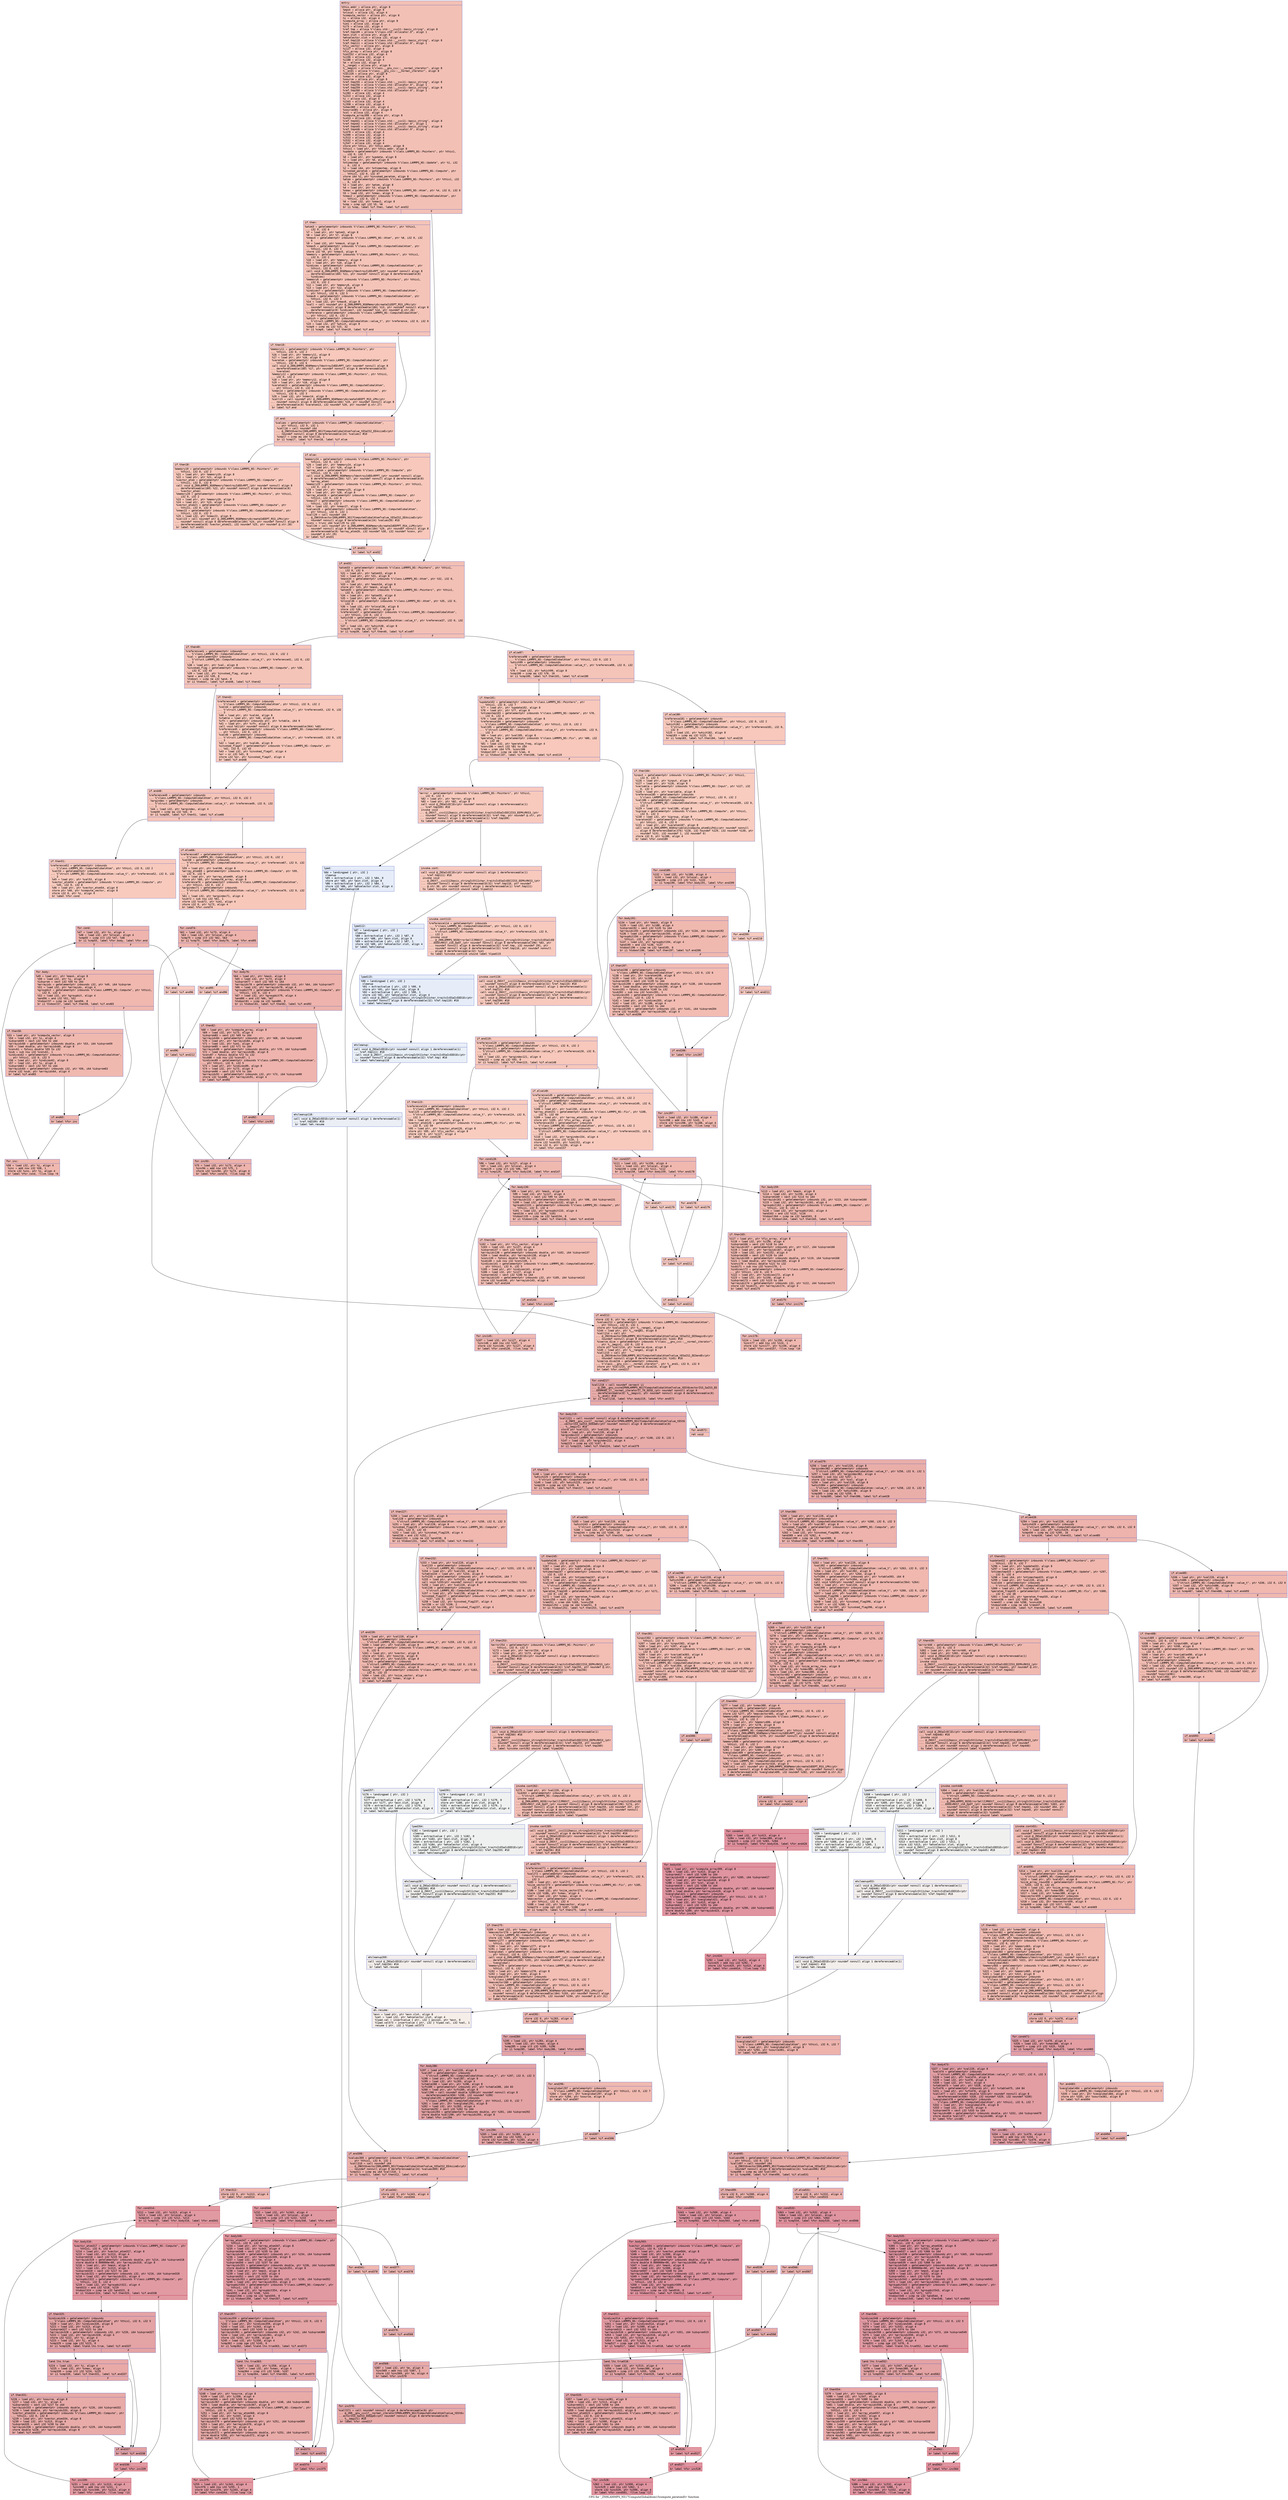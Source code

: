 digraph "CFG for '_ZN9LAMMPS_NS17ComputeGlobalAtom15compute_peratomEv' function" {
	label="CFG for '_ZN9LAMMPS_NS17ComputeGlobalAtom15compute_peratomEv' function";

	Node0x56131eb830f0 [shape=record,color="#3d50c3ff", style=filled, fillcolor="#e5705870" fontname="Courier",label="{entry:\l|  %this.addr = alloca ptr, align 8\l  %mask = alloca ptr, align 8\l  %nlocal = alloca i32, align 4\l  %compute_vector = alloca ptr, align 8\l  %i = alloca i32, align 4\l  %compute_array = alloca ptr, align 8\l  %im1 = alloca i32, align 4\l  %i73 = alloca i32, align 4\l  %ref.tmp = alloca %\"class.std::__cxx11::basic_string\", align 8\l  %ref.tmp109 = alloca %\"class.std::allocator.0\", align 1\l  %exn.slot = alloca ptr, align 8\l  %ehselector.slot = alloca i32, align 4\l  %ref.tmp110 = alloca %\"class.std::__cxx11::basic_string\", align 8\l  %ref.tmp111 = alloca %\"class.std::allocator.0\", align 1\l  %fix_vector = alloca ptr, align 8\l  %i127 = alloca i32, align 4\l  %fix_array = alloca ptr, align 8\l  %im1152 = alloca i32, align 4\l  %i156 = alloca i32, align 4\l  %i188 = alloca i32, align 4\l  %m = alloca i32, align 4\l  %__range1 = alloca ptr, align 8\l  %__begin1 = alloca %\"class.__gnu_cxx::__normal_iterator\", align 8\l  %__end1 = alloca %\"class.__gnu_cxx::__normal_iterator\", align 8\l  %val220 = alloca ptr, align 8\l  %vmax = alloca i32, align 4\l  %source = alloca ptr, align 8\l  %ref.tmp255 = alloca %\"class.std::__cxx11::basic_string\", align 8\l  %ref.tmp256 = alloca %\"class.std::allocator.0\", align 1\l  %ref.tmp259 = alloca %\"class.std::__cxx11::basic_string\", align 8\l  %ref.tmp260 = alloca %\"class.std::allocator.0\", align 1\l  %i283 = alloca i32, align 4\l  %i313 = alloca i32, align 4\l  %j = alloca i32, align 4\l  %i343 = alloca i32, align 4\l  %j358 = alloca i32, align 4\l  %vmax380 = alloca i32, align 4\l  %source381 = alloca ptr, align 8\l  %col = alloca i32, align 4\l  %compute_array399 = alloca ptr, align 8\l  %i413 = alloca i32, align 4\l  %ref.tmp441 = alloca %\"class.std::__cxx11::basic_string\", align 8\l  %ref.tmp442 = alloca %\"class.std::allocator.0\", align 1\l  %ref.tmp445 = alloca %\"class.std::__cxx11::basic_string\", align 8\l  %ref.tmp446 = alloca %\"class.std::allocator.0\", align 1\l  %i470 = alloca i32, align 4\l  %i500 = alloca i32, align 4\l  %j513 = alloca i32, align 4\l  %i532 = alloca i32, align 4\l  %j547 = alloca i32, align 4\l  store ptr %this, ptr %this.addr, align 8\l  %this1 = load ptr, ptr %this.addr, align 8\l  %update = getelementptr inbounds %\"class.LAMMPS_NS::Pointers\", ptr %this1,\l... i32 0, i32 7\l  %0 = load ptr, ptr %update, align 8\l  %1 = load ptr, ptr %0, align 8\l  %ntimestep = getelementptr inbounds %\"class.LAMMPS_NS::Update\", ptr %1, i32\l... 0, i32 4\l  %2 = load i64, ptr %ntimestep, align 8\l  %invoked_peratom = getelementptr inbounds %\"class.LAMMPS_NS::Compute\", ptr\l... %this1, i32 0, i32 47\l  store i64 %2, ptr %invoked_peratom, align 8\l  %atom = getelementptr inbounds %\"class.LAMMPS_NS::Pointers\", ptr %this1, i32\l... 0, i32 6\l  %3 = load ptr, ptr %atom, align 8\l  %4 = load ptr, ptr %3, align 8\l  %nmax = getelementptr inbounds %\"class.LAMMPS_NS::Atom\", ptr %4, i32 0, i32 6\l  %5 = load i32, ptr %nmax, align 8\l  %nmax2 = getelementptr inbounds %\"class.LAMMPS_NS::ComputeGlobalAtom\", ptr\l... %this1, i32 0, i32 3\l  %6 = load i32, ptr %nmax2, align 8\l  %cmp = icmp sgt i32 %5, %6\l  br i1 %cmp, label %if.then, label %if.end32\l|{<s0>T|<s1>F}}"];
	Node0x56131eb830f0:s0 -> Node0x56131eb896a0[tooltip="entry -> if.then\nProbability 50.00%" ];
	Node0x56131eb830f0:s1 -> Node0x56131eb89710[tooltip="entry -> if.end32\nProbability 50.00%" ];
	Node0x56131eb896a0 [shape=record,color="#3d50c3ff", style=filled, fillcolor="#e97a5f70" fontname="Courier",label="{if.then:\l|  %atom3 = getelementptr inbounds %\"class.LAMMPS_NS::Pointers\", ptr %this1,\l... i32 0, i32 6\l  %7 = load ptr, ptr %atom3, align 8\l  %8 = load ptr, ptr %7, align 8\l  %nmax4 = getelementptr inbounds %\"class.LAMMPS_NS::Atom\", ptr %8, i32 0, i32\l... 6\l  %9 = load i32, ptr %nmax4, align 8\l  %nmax5 = getelementptr inbounds %\"class.LAMMPS_NS::ComputeGlobalAtom\", ptr\l... %this1, i32 0, i32 3\l  store i32 %9, ptr %nmax5, align 8\l  %memory = getelementptr inbounds %\"class.LAMMPS_NS::Pointers\", ptr %this1,\l... i32 0, i32 2\l  %10 = load ptr, ptr %memory, align 8\l  %11 = load ptr, ptr %10, align 8\l  %indices = getelementptr inbounds %\"class.LAMMPS_NS::ComputeGlobalAtom\", ptr\l... %this1, i32 0, i32 5\l  call void @_ZN9LAMMPS_NS6Memory7destroyIiEEvRPT_(ptr noundef nonnull align 8\l... dereferenceable(184) %11, ptr noundef nonnull align 8 dereferenceable(8)\l... %indices)\l  %memory6 = getelementptr inbounds %\"class.LAMMPS_NS::Pointers\", ptr %this1,\l... i32 0, i32 2\l  %12 = load ptr, ptr %memory6, align 8\l  %13 = load ptr, ptr %12, align 8\l  %indices7 = getelementptr inbounds %\"class.LAMMPS_NS::ComputeGlobalAtom\",\l... ptr %this1, i32 0, i32 5\l  %nmax8 = getelementptr inbounds %\"class.LAMMPS_NS::ComputeGlobalAtom\", ptr\l... %this1, i32 0, i32 3\l  %14 = load i32, ptr %nmax8, align 8\l  %call = call noundef ptr @_ZN9LAMMPS_NS6Memory6createIiEEPT_RS3_iPKc(ptr\l... noundef nonnull align 8 dereferenceable(184) %13, ptr noundef nonnull align 8\l... dereferenceable(8) %indices7, i32 noundef %14, ptr noundef @.str.26)\l  %reference = getelementptr inbounds %\"class.LAMMPS_NS::ComputeGlobalAtom\",\l... ptr %this1, i32 0, i32 2\l  %which = getelementptr inbounds\l... %\"struct.LAMMPS_NS::ComputeGlobalAtom::value_t\", ptr %reference, i32 0, i32 0\l  %15 = load i32, ptr %which, align 8\l  %cmp9 = icmp eq i32 %15, 32\l  br i1 %cmp9, label %if.then10, label %if.end\l|{<s0>T|<s1>F}}"];
	Node0x56131eb896a0:s0 -> Node0x56131eb8a990[tooltip="if.then -> if.then10\nProbability 50.00%" ];
	Node0x56131eb896a0:s1 -> Node0x56131eb8aa10[tooltip="if.then -> if.end\nProbability 50.00%" ];
	Node0x56131eb8a990 [shape=record,color="#3d50c3ff", style=filled, fillcolor="#ed836670" fontname="Courier",label="{if.then10:\l|  %memory11 = getelementptr inbounds %\"class.LAMMPS_NS::Pointers\", ptr\l... %this1, i32 0, i32 2\l  %16 = load ptr, ptr %memory11, align 8\l  %17 = load ptr, ptr %16, align 8\l  %varatom = getelementptr inbounds %\"class.LAMMPS_NS::ComputeGlobalAtom\", ptr\l... %this1, i32 0, i32 6\l  call void @_ZN9LAMMPS_NS6Memory7destroyIdEEvRPT_(ptr noundef nonnull align 8\l... dereferenceable(184) %17, ptr noundef nonnull align 8 dereferenceable(8)\l... %varatom)\l  %memory12 = getelementptr inbounds %\"class.LAMMPS_NS::Pointers\", ptr %this1,\l... i32 0, i32 2\l  %18 = load ptr, ptr %memory12, align 8\l  %19 = load ptr, ptr %18, align 8\l  %varatom13 = getelementptr inbounds %\"class.LAMMPS_NS::ComputeGlobalAtom\",\l... ptr %this1, i32 0, i32 6\l  %nmax14 = getelementptr inbounds %\"class.LAMMPS_NS::ComputeGlobalAtom\", ptr\l... %this1, i32 0, i32 3\l  %20 = load i32, ptr %nmax14, align 8\l  %call15 = call noundef ptr @_ZN9LAMMPS_NS6Memory6createIdEEPT_RS3_iPKc(ptr\l... noundef nonnull align 8 dereferenceable(184) %19, ptr noundef nonnull align 8\l... dereferenceable(8) %varatom13, i32 noundef %20, ptr noundef @.str.27)\l  br label %if.end\l}"];
	Node0x56131eb8a990 -> Node0x56131eb8aa10[tooltip="if.then10 -> if.end\nProbability 100.00%" ];
	Node0x56131eb8aa10 [shape=record,color="#3d50c3ff", style=filled, fillcolor="#e97a5f70" fontname="Courier",label="{if.end:\l|  %values = getelementptr inbounds %\"class.LAMMPS_NS::ComputeGlobalAtom\",\l... ptr %this1, i32 0, i32 1\l  %call16 = call noundef i64\l... @_ZNKSt6vectorIN9LAMMPS_NS17ComputeGlobalAtom7value_tESaIS2_EE4sizeEv(ptr\l... noundef nonnull align 8 dereferenceable(24) %values) #10\l  %cmp17 = icmp eq i64 %call16, 1\l  br i1 %cmp17, label %if.then18, label %if.else\l|{<s0>T|<s1>F}}"];
	Node0x56131eb8aa10:s0 -> Node0x56131eb8b700[tooltip="if.end -> if.then18\nProbability 50.00%" ];
	Node0x56131eb8aa10:s1 -> Node0x56131eb8b930[tooltip="if.end -> if.else\nProbability 50.00%" ];
	Node0x56131eb8b700 [shape=record,color="#3d50c3ff", style=filled, fillcolor="#ed836670" fontname="Courier",label="{if.then18:\l|  %memory19 = getelementptr inbounds %\"class.LAMMPS_NS::Pointers\", ptr\l... %this1, i32 0, i32 2\l  %21 = load ptr, ptr %memory19, align 8\l  %22 = load ptr, ptr %21, align 8\l  %vector_atom = getelementptr inbounds %\"class.LAMMPS_NS::Compute\", ptr\l... %this1, i32 0, i32 8\l  call void @_ZN9LAMMPS_NS6Memory7destroyIdEEvRPT_(ptr noundef nonnull align 8\l... dereferenceable(184) %22, ptr noundef nonnull align 8 dereferenceable(8)\l... %vector_atom)\l  %memory20 = getelementptr inbounds %\"class.LAMMPS_NS::Pointers\", ptr %this1,\l... i32 0, i32 2\l  %23 = load ptr, ptr %memory20, align 8\l  %24 = load ptr, ptr %23, align 8\l  %vector_atom21 = getelementptr inbounds %\"class.LAMMPS_NS::Compute\", ptr\l... %this1, i32 0, i32 8\l  %nmax22 = getelementptr inbounds %\"class.LAMMPS_NS::ComputeGlobalAtom\", ptr\l... %this1, i32 0, i32 3\l  %25 = load i32, ptr %nmax22, align 8\l  %call23 = call noundef ptr @_ZN9LAMMPS_NS6Memory6createIdEEPT_RS3_iPKc(ptr\l... noundef nonnull align 8 dereferenceable(184) %24, ptr noundef nonnull align 8\l... dereferenceable(8) %vector_atom21, i32 noundef %25, ptr noundef @.str.28)\l  br label %if.end31\l}"];
	Node0x56131eb8b700 -> Node0x56131eb8c480[tooltip="if.then18 -> if.end31\nProbability 100.00%" ];
	Node0x56131eb8b930 [shape=record,color="#3d50c3ff", style=filled, fillcolor="#ed836670" fontname="Courier",label="{if.else:\l|  %memory24 = getelementptr inbounds %\"class.LAMMPS_NS::Pointers\", ptr\l... %this1, i32 0, i32 2\l  %26 = load ptr, ptr %memory24, align 8\l  %27 = load ptr, ptr %26, align 8\l  %array_atom = getelementptr inbounds %\"class.LAMMPS_NS::Compute\", ptr\l... %this1, i32 0, i32 9\l  call void @_ZN9LAMMPS_NS6Memory7destroyIdEEvRPPT_(ptr noundef nonnull align\l... 8 dereferenceable(184) %27, ptr noundef nonnull align 8 dereferenceable(8)\l... %array_atom)\l  %memory25 = getelementptr inbounds %\"class.LAMMPS_NS::Pointers\", ptr %this1,\l... i32 0, i32 2\l  %28 = load ptr, ptr %memory25, align 8\l  %29 = load ptr, ptr %28, align 8\l  %array_atom26 = getelementptr inbounds %\"class.LAMMPS_NS::Compute\", ptr\l... %this1, i32 0, i32 9\l  %nmax27 = getelementptr inbounds %\"class.LAMMPS_NS::ComputeGlobalAtom\", ptr\l... %this1, i32 0, i32 3\l  %30 = load i32, ptr %nmax27, align 8\l  %values28 = getelementptr inbounds %\"class.LAMMPS_NS::ComputeGlobalAtom\",\l... ptr %this1, i32 0, i32 1\l  %call29 = call noundef i64\l... @_ZNKSt6vectorIN9LAMMPS_NS17ComputeGlobalAtom7value_tESaIS2_EE4sizeEv(ptr\l... noundef nonnull align 8 dereferenceable(24) %values28) #10\l  %conv = trunc i64 %call29 to i32\l  %call30 = call noundef ptr @_ZN9LAMMPS_NS6Memory6createIdEEPPT_RS4_iiPKc(ptr\l... noundef nonnull align 8 dereferenceable(184) %29, ptr noundef nonnull align 8\l... dereferenceable(8) %array_atom26, i32 noundef %30, i32 noundef %conv, ptr\l... noundef @.str.29)\l  br label %if.end31\l}"];
	Node0x56131eb8b930 -> Node0x56131eb8c480[tooltip="if.else -> if.end31\nProbability 100.00%" ];
	Node0x56131eb8c480 [shape=record,color="#3d50c3ff", style=filled, fillcolor="#e97a5f70" fontname="Courier",label="{if.end31:\l|  br label %if.end32\l}"];
	Node0x56131eb8c480 -> Node0x56131eb89710[tooltip="if.end31 -> if.end32\nProbability 100.00%" ];
	Node0x56131eb89710 [shape=record,color="#3d50c3ff", style=filled, fillcolor="#e5705870" fontname="Courier",label="{if.end32:\l|  %atom33 = getelementptr inbounds %\"class.LAMMPS_NS::Pointers\", ptr %this1,\l... i32 0, i32 6\l  %31 = load ptr, ptr %atom33, align 8\l  %32 = load ptr, ptr %31, align 8\l  %mask34 = getelementptr inbounds %\"class.LAMMPS_NS::Atom\", ptr %32, i32 0,\l... i32 35\l  %33 = load ptr, ptr %mask34, align 8\l  store ptr %33, ptr %mask, align 8\l  %atom35 = getelementptr inbounds %\"class.LAMMPS_NS::Pointers\", ptr %this1,\l... i32 0, i32 6\l  %34 = load ptr, ptr %atom35, align 8\l  %35 = load ptr, ptr %34, align 8\l  %nlocal36 = getelementptr inbounds %\"class.LAMMPS_NS::Atom\", ptr %35, i32 0,\l... i32 4\l  %36 = load i32, ptr %nlocal36, align 8\l  store i32 %36, ptr %nlocal, align 4\l  %reference37 = getelementptr inbounds %\"class.LAMMPS_NS::ComputeGlobalAtom\",\l... ptr %this1, i32 0, i32 2\l  %which38 = getelementptr inbounds\l... %\"struct.LAMMPS_NS::ComputeGlobalAtom::value_t\", ptr %reference37, i32 0, i32\l... 0\l  %37 = load i32, ptr %which38, align 8\l  %cmp39 = icmp eq i32 %37, 8\l  br i1 %cmp39, label %if.then40, label %if.else97\l|{<s0>T|<s1>F}}"];
	Node0x56131eb89710:s0 -> Node0x56131eb8e3f0[tooltip="if.end32 -> if.then40\nProbability 50.00%" ];
	Node0x56131eb89710:s1 -> Node0x56131eb8e470[tooltip="if.end32 -> if.else97\nProbability 50.00%" ];
	Node0x56131eb8e3f0 [shape=record,color="#3d50c3ff", style=filled, fillcolor="#e97a5f70" fontname="Courier",label="{if.then40:\l|  %reference41 = getelementptr inbounds\l... %\"class.LAMMPS_NS::ComputeGlobalAtom\", ptr %this1, i32 0, i32 2\l  %val = getelementptr inbounds\l... %\"struct.LAMMPS_NS::ComputeGlobalAtom::value_t\", ptr %reference41, i32 0, i32\l... 3\l  %38 = load ptr, ptr %val, align 8\l  %invoked_flag = getelementptr inbounds %\"class.LAMMPS_NS::Compute\", ptr %38,\l... i32 0, i32 43\l  %39 = load i32, ptr %invoked_flag, align 4\l  %and = and i32 %39, 8\l  %tobool = icmp ne i32 %and, 0\l  br i1 %tobool, label %if.end48, label %if.then42\l|{<s0>T|<s1>F}}"];
	Node0x56131eb8e3f0:s0 -> Node0x56131eb8eaf0[tooltip="if.then40 -> if.end48\nProbability 50.00%" ];
	Node0x56131eb8e3f0:s1 -> Node0x56131eb8eb70[tooltip="if.then40 -> if.then42\nProbability 50.00%" ];
	Node0x56131eb8eb70 [shape=record,color="#3d50c3ff", style=filled, fillcolor="#ed836670" fontname="Courier",label="{if.then42:\l|  %reference43 = getelementptr inbounds\l... %\"class.LAMMPS_NS::ComputeGlobalAtom\", ptr %this1, i32 0, i32 2\l  %val44 = getelementptr inbounds\l... %\"struct.LAMMPS_NS::ComputeGlobalAtom::value_t\", ptr %reference43, i32 0, i32\l... 3\l  %40 = load ptr, ptr %val44, align 8\l  %vtable = load ptr, ptr %40, align 8\l  %vfn = getelementptr inbounds ptr, ptr %vtable, i64 9\l  %41 = load ptr, ptr %vfn, align 8\l  call void %41(ptr noundef nonnull align 8 dereferenceable(564) %40)\l  %reference45 = getelementptr inbounds %\"class.LAMMPS_NS::ComputeGlobalAtom\",\l... ptr %this1, i32 0, i32 2\l  %val46 = getelementptr inbounds\l... %\"struct.LAMMPS_NS::ComputeGlobalAtom::value_t\", ptr %reference45, i32 0, i32\l... 3\l  %42 = load ptr, ptr %val46, align 8\l  %invoked_flag47 = getelementptr inbounds %\"class.LAMMPS_NS::Compute\", ptr\l... %42, i32 0, i32 43\l  %43 = load i32, ptr %invoked_flag47, align 4\l  %or = or i32 %43, 8\l  store i32 %or, ptr %invoked_flag47, align 4\l  br label %if.end48\l}"];
	Node0x56131eb8eb70 -> Node0x56131eb8eaf0[tooltip="if.then42 -> if.end48\nProbability 100.00%" ];
	Node0x56131eb8eaf0 [shape=record,color="#3d50c3ff", style=filled, fillcolor="#e97a5f70" fontname="Courier",label="{if.end48:\l|  %reference49 = getelementptr inbounds\l... %\"class.LAMMPS_NS::ComputeGlobalAtom\", ptr %this1, i32 0, i32 2\l  %argindex = getelementptr inbounds\l... %\"struct.LAMMPS_NS::ComputeGlobalAtom::value_t\", ptr %reference49, i32 0, i32\l... 1\l  %44 = load i32, ptr %argindex, align 4\l  %cmp50 = icmp eq i32 %44, 0\l  br i1 %cmp50, label %if.then51, label %if.else66\l|{<s0>T|<s1>F}}"];
	Node0x56131eb8eaf0:s0 -> Node0x56131eb8fa80[tooltip="if.end48 -> if.then51\nProbability 37.50%" ];
	Node0x56131eb8eaf0:s1 -> Node0x56131eb8fb00[tooltip="if.end48 -> if.else66\nProbability 62.50%" ];
	Node0x56131eb8fa80 [shape=record,color="#3d50c3ff", style=filled, fillcolor="#ef886b70" fontname="Courier",label="{if.then51:\l|  %reference52 = getelementptr inbounds\l... %\"class.LAMMPS_NS::ComputeGlobalAtom\", ptr %this1, i32 0, i32 2\l  %val53 = getelementptr inbounds\l... %\"struct.LAMMPS_NS::ComputeGlobalAtom::value_t\", ptr %reference52, i32 0, i32\l... 3\l  %45 = load ptr, ptr %val53, align 8\l  %vector_atom54 = getelementptr inbounds %\"class.LAMMPS_NS::Compute\", ptr\l... %45, i32 0, i32 8\l  %46 = load ptr, ptr %vector_atom54, align 8\l  store ptr %46, ptr %compute_vector, align 8\l  store i32 0, ptr %i, align 4\l  br label %for.cond\l}"];
	Node0x56131eb8fa80 -> Node0x56131eb90130[tooltip="if.then51 -> for.cond\nProbability 100.00%" ];
	Node0x56131eb90130 [shape=record,color="#3d50c3ff", style=filled, fillcolor="#d8564670" fontname="Courier",label="{for.cond:\l|  %47 = load i32, ptr %i, align 4\l  %48 = load i32, ptr %nlocal, align 4\l  %cmp55 = icmp slt i32 %47, %48\l  br i1 %cmp55, label %for.body, label %for.end\l|{<s0>T|<s1>F}}"];
	Node0x56131eb90130:s0 -> Node0x56131eb90be0[tooltip="for.cond -> for.body\nProbability 96.88%" ];
	Node0x56131eb90130:s1 -> Node0x56131eb90c60[tooltip="for.cond -> for.end\nProbability 3.12%" ];
	Node0x56131eb90be0 [shape=record,color="#3d50c3ff", style=filled, fillcolor="#dc5d4a70" fontname="Courier",label="{for.body:\l|  %49 = load ptr, ptr %mask, align 8\l  %50 = load i32, ptr %i, align 4\l  %idxprom = sext i32 %50 to i64\l  %arrayidx = getelementptr inbounds i32, ptr %49, i64 %idxprom\l  %51 = load i32, ptr %arrayidx, align 4\l  %groupbit = getelementptr inbounds %\"class.LAMMPS_NS::Compute\", ptr %this1,\l... i32 0, i32 4\l  %52 = load i32, ptr %groupbit, align 4\l  %and56 = and i32 %51, %52\l  %tobool57 = icmp ne i32 %and56, 0\l  br i1 %tobool57, label %if.then58, label %if.end65\l|{<s0>T|<s1>F}}"];
	Node0x56131eb90be0:s0 -> Node0x56131eb91340[tooltip="for.body -> if.then58\nProbability 62.50%" ];
	Node0x56131eb90be0:s1 -> Node0x56131eb913c0[tooltip="for.body -> if.end65\nProbability 37.50%" ];
	Node0x56131eb91340 [shape=record,color="#3d50c3ff", style=filled, fillcolor="#de614d70" fontname="Courier",label="{if.then58:\l|  %53 = load ptr, ptr %compute_vector, align 8\l  %54 = load i32, ptr %i, align 4\l  %idxprom59 = sext i32 %54 to i64\l  %arrayidx60 = getelementptr inbounds double, ptr %53, i64 %idxprom59\l  %55 = load double, ptr %arrayidx60, align 8\l  %conv61 = fptosi double %55 to i32\l  %sub = sub nsw i32 %conv61, 1\l  %indices62 = getelementptr inbounds %\"class.LAMMPS_NS::ComputeGlobalAtom\",\l... ptr %this1, i32 0, i32 5\l  %56 = load ptr, ptr %indices62, align 8\l  %57 = load i32, ptr %i, align 4\l  %idxprom63 = sext i32 %57 to i64\l  %arrayidx64 = getelementptr inbounds i32, ptr %56, i64 %idxprom63\l  store i32 %sub, ptr %arrayidx64, align 4\l  br label %if.end65\l}"];
	Node0x56131eb91340 -> Node0x56131eb913c0[tooltip="if.then58 -> if.end65\nProbability 100.00%" ];
	Node0x56131eb913c0 [shape=record,color="#3d50c3ff", style=filled, fillcolor="#dc5d4a70" fontname="Courier",label="{if.end65:\l|  br label %for.inc\l}"];
	Node0x56131eb913c0 -> Node0x56131eb91df0[tooltip="if.end65 -> for.inc\nProbability 100.00%" ];
	Node0x56131eb91df0 [shape=record,color="#3d50c3ff", style=filled, fillcolor="#dc5d4a70" fontname="Courier",label="{for.inc:\l|  %58 = load i32, ptr %i, align 4\l  %inc = add nsw i32 %58, 1\l  store i32 %inc, ptr %i, align 4\l  br label %for.cond, !llvm.loop !6\l}"];
	Node0x56131eb91df0 -> Node0x56131eb90130[tooltip="for.inc -> for.cond\nProbability 100.00%" ];
	Node0x56131eb90c60 [shape=record,color="#3d50c3ff", style=filled, fillcolor="#ef886b70" fontname="Courier",label="{for.end:\l|  br label %if.end96\l}"];
	Node0x56131eb90c60 -> Node0x56131eb92220[tooltip="for.end -> if.end96\nProbability 100.00%" ];
	Node0x56131eb8fb00 [shape=record,color="#3d50c3ff", style=filled, fillcolor="#ec7f6370" fontname="Courier",label="{if.else66:\l|  %reference67 = getelementptr inbounds\l... %\"class.LAMMPS_NS::ComputeGlobalAtom\", ptr %this1, i32 0, i32 2\l  %val68 = getelementptr inbounds\l... %\"struct.LAMMPS_NS::ComputeGlobalAtom::value_t\", ptr %reference67, i32 0, i32\l... 3\l  %59 = load ptr, ptr %val68, align 8\l  %array_atom69 = getelementptr inbounds %\"class.LAMMPS_NS::Compute\", ptr %59,\l... i32 0, i32 9\l  %60 = load ptr, ptr %array_atom69, align 8\l  store ptr %60, ptr %compute_array, align 8\l  %reference70 = getelementptr inbounds %\"class.LAMMPS_NS::ComputeGlobalAtom\",\l... ptr %this1, i32 0, i32 2\l  %argindex71 = getelementptr inbounds\l... %\"struct.LAMMPS_NS::ComputeGlobalAtom::value_t\", ptr %reference70, i32 0, i32\l... 1\l  %61 = load i32, ptr %argindex71, align 4\l  %sub72 = sub nsw i32 %61, 1\l  store i32 %sub72, ptr %im1, align 4\l  store i32 0, ptr %i73, align 4\l  br label %for.cond74\l}"];
	Node0x56131eb8fb00 -> Node0x56131eb92bc0[tooltip="if.else66 -> for.cond74\nProbability 100.00%" ];
	Node0x56131eb92bc0 [shape=record,color="#3d50c3ff", style=filled, fillcolor="#d6524470" fontname="Courier",label="{for.cond74:\l|  %62 = load i32, ptr %i73, align 4\l  %63 = load i32, ptr %nlocal, align 4\l  %cmp75 = icmp slt i32 %62, %63\l  br i1 %cmp75, label %for.body76, label %for.end95\l|{<s0>T|<s1>F}}"];
	Node0x56131eb92bc0:s0 -> Node0x56131eb92e60[tooltip="for.cond74 -> for.body76\nProbability 96.88%" ];
	Node0x56131eb92bc0:s1 -> Node0x56131eb92ee0[tooltip="for.cond74 -> for.end95\nProbability 3.12%" ];
	Node0x56131eb92e60 [shape=record,color="#3d50c3ff", style=filled, fillcolor="#d6524470" fontname="Courier",label="{for.body76:\l|  %64 = load ptr, ptr %mask, align 8\l  %65 = load i32, ptr %i73, align 4\l  %idxprom77 = sext i32 %65 to i64\l  %arrayidx78 = getelementptr inbounds i32, ptr %64, i64 %idxprom77\l  %66 = load i32, ptr %arrayidx78, align 4\l  %groupbit79 = getelementptr inbounds %\"class.LAMMPS_NS::Compute\", ptr\l... %this1, i32 0, i32 4\l  %67 = load i32, ptr %groupbit79, align 4\l  %and80 = and i32 %66, %67\l  %tobool81 = icmp ne i32 %and80, 0\l  br i1 %tobool81, label %if.then82, label %if.end92\l|{<s0>T|<s1>F}}"];
	Node0x56131eb92e60:s0 -> Node0x56131eb935e0[tooltip="for.body76 -> if.then82\nProbability 62.50%" ];
	Node0x56131eb92e60:s1 -> Node0x56131eb93660[tooltip="for.body76 -> if.end92\nProbability 37.50%" ];
	Node0x56131eb935e0 [shape=record,color="#3d50c3ff", style=filled, fillcolor="#d8564670" fontname="Courier",label="{if.then82:\l|  %68 = load ptr, ptr %compute_array, align 8\l  %69 = load i32, ptr %i73, align 4\l  %idxprom83 = sext i32 %69 to i64\l  %arrayidx84 = getelementptr inbounds ptr, ptr %68, i64 %idxprom83\l  %70 = load ptr, ptr %arrayidx84, align 8\l  %71 = load i32, ptr %im1, align 4\l  %idxprom85 = sext i32 %71 to i64\l  %arrayidx86 = getelementptr inbounds double, ptr %70, i64 %idxprom85\l  %72 = load double, ptr %arrayidx86, align 8\l  %conv87 = fptosi double %72 to i32\l  %sub88 = sub nsw i32 %conv87, 1\l  %indices89 = getelementptr inbounds %\"class.LAMMPS_NS::ComputeGlobalAtom\",\l... ptr %this1, i32 0, i32 5\l  %73 = load ptr, ptr %indices89, align 8\l  %74 = load i32, ptr %i73, align 4\l  %idxprom90 = sext i32 %74 to i64\l  %arrayidx91 = getelementptr inbounds i32, ptr %73, i64 %idxprom90\l  store i32 %sub88, ptr %arrayidx91, align 4\l  br label %if.end92\l}"];
	Node0x56131eb935e0 -> Node0x56131eb93660[tooltip="if.then82 -> if.end92\nProbability 100.00%" ];
	Node0x56131eb93660 [shape=record,color="#3d50c3ff", style=filled, fillcolor="#d6524470" fontname="Courier",label="{if.end92:\l|  br label %for.inc93\l}"];
	Node0x56131eb93660 -> Node0x56131eb942a0[tooltip="if.end92 -> for.inc93\nProbability 100.00%" ];
	Node0x56131eb942a0 [shape=record,color="#3d50c3ff", style=filled, fillcolor="#d6524470" fontname="Courier",label="{for.inc93:\l|  %75 = load i32, ptr %i73, align 4\l  %inc94 = add nsw i32 %75, 1\l  store i32 %inc94, ptr %i73, align 4\l  br label %for.cond74, !llvm.loop !8\l}"];
	Node0x56131eb942a0 -> Node0x56131eb92bc0[tooltip="for.inc93 -> for.cond74\nProbability 100.00%" ];
	Node0x56131eb92ee0 [shape=record,color="#3d50c3ff", style=filled, fillcolor="#ec7f6370" fontname="Courier",label="{for.end95:\l|  br label %if.end96\l}"];
	Node0x56131eb92ee0 -> Node0x56131eb92220[tooltip="for.end95 -> if.end96\nProbability 100.00%" ];
	Node0x56131eb92220 [shape=record,color="#3d50c3ff", style=filled, fillcolor="#e97a5f70" fontname="Courier",label="{if.end96:\l|  br label %if.end212\l}"];
	Node0x56131eb92220 -> Node0x56131eb94790[tooltip="if.end96 -> if.end212\nProbability 100.00%" ];
	Node0x56131eb8e470 [shape=record,color="#3d50c3ff", style=filled, fillcolor="#e97a5f70" fontname="Courier",label="{if.else97:\l|  %reference98 = getelementptr inbounds\l... %\"class.LAMMPS_NS::ComputeGlobalAtom\", ptr %this1, i32 0, i32 2\l  %which99 = getelementptr inbounds\l... %\"struct.LAMMPS_NS::ComputeGlobalAtom::value_t\", ptr %reference98, i32 0, i32\l... 0\l  %76 = load i32, ptr %which99, align 8\l  %cmp100 = icmp eq i32 %76, 16\l  br i1 %cmp100, label %if.then101, label %if.else180\l|{<s0>T|<s1>F}}"];
	Node0x56131eb8e470:s0 -> Node0x56131eb94b80[tooltip="if.else97 -> if.then101\nProbability 50.00%" ];
	Node0x56131eb8e470:s1 -> Node0x56131eb94c00[tooltip="if.else97 -> if.else180\nProbability 50.00%" ];
	Node0x56131eb94b80 [shape=record,color="#3d50c3ff", style=filled, fillcolor="#ed836670" fontname="Courier",label="{if.then101:\l|  %update102 = getelementptr inbounds %\"class.LAMMPS_NS::Pointers\", ptr\l... %this1, i32 0, i32 7\l  %77 = load ptr, ptr %update102, align 8\l  %78 = load ptr, ptr %77, align 8\l  %ntimestep103 = getelementptr inbounds %\"class.LAMMPS_NS::Update\", ptr %78,\l... i32 0, i32 4\l  %79 = load i64, ptr %ntimestep103, align 8\l  %reference104 = getelementptr inbounds\l... %\"class.LAMMPS_NS::ComputeGlobalAtom\", ptr %this1, i32 0, i32 2\l  %val105 = getelementptr inbounds\l... %\"struct.LAMMPS_NS::ComputeGlobalAtom::value_t\", ptr %reference104, i32 0,\l... i32 3\l  %80 = load ptr, ptr %val105, align 8\l  %peratom_freq = getelementptr inbounds %\"class.LAMMPS_NS::Fix\", ptr %80, i32\l... 0, i32 48\l  %81 = load i32, ptr %peratom_freq, align 4\l  %conv106 = sext i32 %81 to i64\l  %rem = srem i64 %79, %conv106\l  %tobool107 = icmp ne i64 %rem, 0\l  br i1 %tobool107, label %if.then108, label %if.end119\l|{<s0>T|<s1>F}}"];
	Node0x56131eb94b80:s0 -> Node0x56131eb8cf70[tooltip="if.then101 -> if.then108\nProbability 62.50%" ];
	Node0x56131eb94b80:s1 -> Node0x56131eb8cff0[tooltip="if.then101 -> if.end119\nProbability 37.50%" ];
	Node0x56131eb8cf70 [shape=record,color="#3d50c3ff", style=filled, fillcolor="#ef886b70" fontname="Courier",label="{if.then108:\l|  %error = getelementptr inbounds %\"class.LAMMPS_NS::Pointers\", ptr %this1,\l... i32 0, i32 3\l  %82 = load ptr, ptr %error, align 8\l  %83 = load ptr, ptr %82, align 8\l  call void @_ZNSaIcEC1Ev(ptr noundef nonnull align 1 dereferenceable(1)\l... %ref.tmp109) #10\l  invoke void\l... @_ZNSt7__cxx1112basic_stringIcSt11char_traitsIcESaIcEEC2IS3_EEPKcRKS3_(ptr\l... noundef nonnull align 8 dereferenceable(32) %ref.tmp, ptr noundef @.str, ptr\l... noundef nonnull align 1 dereferenceable(1) %ref.tmp109)\l          to label %invoke.cont unwind label %lpad\l}"];
	Node0x56131eb8cf70 -> Node0x56131eb8d480[tooltip="if.then108 -> invoke.cont\nProbability 100.00%" ];
	Node0x56131eb8cf70 -> Node0x56131eb8d500[tooltip="if.then108 -> lpad\nProbability 0.00%" ];
	Node0x56131eb8d480 [shape=record,color="#3d50c3ff", style=filled, fillcolor="#ef886b70" fontname="Courier",label="{invoke.cont:\l|  call void @_ZNSaIcEC1Ev(ptr noundef nonnull align 1 dereferenceable(1)\l... %ref.tmp111) #10\l  invoke void\l... @_ZNSt7__cxx1112basic_stringIcSt11char_traitsIcESaIcEEC2IS3_EEPKcRKS3_(ptr\l... noundef nonnull align 8 dereferenceable(32) %ref.tmp110, ptr noundef\l... @.str.30, ptr noundef nonnull align 1 dereferenceable(1) %ref.tmp111)\l          to label %invoke.cont113 unwind label %lpad112\l}"];
	Node0x56131eb8d480 -> Node0x56131eb96b60[tooltip="invoke.cont -> invoke.cont113\nProbability 100.00%" ];
	Node0x56131eb8d480 -> Node0x56131eb96bb0[tooltip="invoke.cont -> lpad112\nProbability 0.00%" ];
	Node0x56131eb96b60 [shape=record,color="#3d50c3ff", style=filled, fillcolor="#ef886b70" fontname="Courier",label="{invoke.cont113:\l|  %reference114 = getelementptr inbounds\l... %\"class.LAMMPS_NS::ComputeGlobalAtom\", ptr %this1, i32 0, i32 2\l  %id = getelementptr inbounds\l... %\"struct.LAMMPS_NS::ComputeGlobalAtom::value_t\", ptr %reference114, i32 0,\l... i32 2\l  invoke void\l... @_ZN9LAMMPS_NS5Error3allIJRNSt7__cxx1112basic_stringIcSt11char_traitsIcESaIcEE\l...EEEEvRKS7_iSA_DpOT_(ptr noundef nonnull align 8 dereferenceable(196) %83, ptr\l... noundef nonnull align 8 dereferenceable(32) %ref.tmp, i32 noundef 291, ptr\l... noundef nonnull align 8 dereferenceable(32) %ref.tmp110, ptr noundef nonnull\l... align 8 dereferenceable(32) %id)\l          to label %invoke.cont116 unwind label %lpad115\l}"];
	Node0x56131eb96b60 -> Node0x56131eb8d610[tooltip="invoke.cont113 -> invoke.cont116\nProbability 100.00%" ];
	Node0x56131eb96b60 -> Node0x56131eb48710[tooltip="invoke.cont113 -> lpad115\nProbability 0.00%" ];
	Node0x56131eb8d610 [shape=record,color="#3d50c3ff", style=filled, fillcolor="#ef886b70" fontname="Courier",label="{invoke.cont116:\l|  call void @_ZNSt7__cxx1112basic_stringIcSt11char_traitsIcESaIcEED1Ev(ptr\l... noundef nonnull align 8 dereferenceable(32) %ref.tmp110) #10\l  call void @_ZNSaIcED1Ev(ptr noundef nonnull align 1 dereferenceable(1)\l... %ref.tmp111) #10\l  call void @_ZNSt7__cxx1112basic_stringIcSt11char_traitsIcESaIcEED1Ev(ptr\l... noundef nonnull align 8 dereferenceable(32) %ref.tmp) #10\l  call void @_ZNSaIcED1Ev(ptr noundef nonnull align 1 dereferenceable(1)\l... %ref.tmp109) #10\l  br label %if.end119\l}"];
	Node0x56131eb8d610 -> Node0x56131eb8cff0[tooltip="invoke.cont116 -> if.end119\nProbability 100.00%" ];
	Node0x56131eb8d500 [shape=record,color="#3d50c3ff", style=filled, fillcolor="#c7d7f070" fontname="Courier",label="{lpad:\l|  %84 = landingpad \{ ptr, i32 \}\l          cleanup\l  %85 = extractvalue \{ ptr, i32 \} %84, 0\l  store ptr %85, ptr %exn.slot, align 8\l  %86 = extractvalue \{ ptr, i32 \} %84, 1\l  store i32 %86, ptr %ehselector.slot, align 4\l  br label %ehcleanup118\l}"];
	Node0x56131eb8d500 -> Node0x56131eb48f70[tooltip="lpad -> ehcleanup118\nProbability 100.00%" ];
	Node0x56131eb96bb0 [shape=record,color="#3d50c3ff", style=filled, fillcolor="#c7d7f070" fontname="Courier",label="{lpad112:\l|  %87 = landingpad \{ ptr, i32 \}\l          cleanup\l  %88 = extractvalue \{ ptr, i32 \} %87, 0\l  store ptr %88, ptr %exn.slot, align 8\l  %89 = extractvalue \{ ptr, i32 \} %87, 1\l  store i32 %89, ptr %ehselector.slot, align 4\l  br label %ehcleanup\l}"];
	Node0x56131eb96bb0 -> Node0x56131eb49270[tooltip="lpad112 -> ehcleanup\nProbability 100.00%" ];
	Node0x56131eb48710 [shape=record,color="#3d50c3ff", style=filled, fillcolor="#c7d7f070" fontname="Courier",label="{lpad115:\l|  %90 = landingpad \{ ptr, i32 \}\l          cleanup\l  %91 = extractvalue \{ ptr, i32 \} %90, 0\l  store ptr %91, ptr %exn.slot, align 8\l  %92 = extractvalue \{ ptr, i32 \} %90, 1\l  store i32 %92, ptr %ehselector.slot, align 4\l  call void @_ZNSt7__cxx1112basic_stringIcSt11char_traitsIcESaIcEED1Ev(ptr\l... noundef nonnull align 8 dereferenceable(32) %ref.tmp110) #10\l  br label %ehcleanup\l}"];
	Node0x56131eb48710 -> Node0x56131eb49270[tooltip="lpad115 -> ehcleanup\nProbability 100.00%" ];
	Node0x56131eb49270 [shape=record,color="#3d50c3ff", style=filled, fillcolor="#cedaeb70" fontname="Courier",label="{ehcleanup:\l|  call void @_ZNSaIcED1Ev(ptr noundef nonnull align 1 dereferenceable(1)\l... %ref.tmp111) #10\l  call void @_ZNSt7__cxx1112basic_stringIcSt11char_traitsIcESaIcEED1Ev(ptr\l... noundef nonnull align 8 dereferenceable(32) %ref.tmp) #10\l  br label %ehcleanup118\l}"];
	Node0x56131eb49270 -> Node0x56131eb48f70[tooltip="ehcleanup -> ehcleanup118\nProbability 100.00%" ];
	Node0x56131eb48f70 [shape=record,color="#3d50c3ff", style=filled, fillcolor="#d1dae970" fontname="Courier",label="{ehcleanup118:\l|  call void @_ZNSaIcED1Ev(ptr noundef nonnull align 1 dereferenceable(1)\l... %ref.tmp109) #10\l  br label %eh.resume\l}"];
	Node0x56131eb48f70 -> Node0x56131eb49b80[tooltip="ehcleanup118 -> eh.resume\nProbability 100.00%" ];
	Node0x56131eb8cff0 [shape=record,color="#3d50c3ff", style=filled, fillcolor="#ed836670" fontname="Courier",label="{if.end119:\l|  %reference120 = getelementptr inbounds\l... %\"class.LAMMPS_NS::ComputeGlobalAtom\", ptr %this1, i32 0, i32 2\l  %argindex121 = getelementptr inbounds\l... %\"struct.LAMMPS_NS::ComputeGlobalAtom::value_t\", ptr %reference120, i32 0,\l... i32 1\l  %93 = load i32, ptr %argindex121, align 4\l  %cmp122 = icmp eq i32 %93, 0\l  br i1 %cmp122, label %if.then123, label %if.else148\l|{<s0>T|<s1>F}}"];
	Node0x56131eb8cff0:s0 -> Node0x56131eb49f30[tooltip="if.end119 -> if.then123\nProbability 37.50%" ];
	Node0x56131eb8cff0:s1 -> Node0x56131eb49fb0[tooltip="if.end119 -> if.else148\nProbability 62.50%" ];
	Node0x56131eb49f30 [shape=record,color="#3d50c3ff", style=filled, fillcolor="#f08b6e70" fontname="Courier",label="{if.then123:\l|  %reference124 = getelementptr inbounds\l... %\"class.LAMMPS_NS::ComputeGlobalAtom\", ptr %this1, i32 0, i32 2\l  %val125 = getelementptr inbounds\l... %\"struct.LAMMPS_NS::ComputeGlobalAtom::value_t\", ptr %reference124, i32 0,\l... i32 3\l  %94 = load ptr, ptr %val125, align 8\l  %vector_atom126 = getelementptr inbounds %\"class.LAMMPS_NS::Fix\", ptr %94,\l... i32 0, i32 59\l  %95 = load ptr, ptr %vector_atom126, align 8\l  store ptr %95, ptr %fix_vector, align 8\l  store i32 0, ptr %i127, align 4\l  br label %for.cond128\l}"];
	Node0x56131eb49f30 -> Node0x56131eb903e0[tooltip="if.then123 -> for.cond128\nProbability 100.00%" ];
	Node0x56131eb903e0 [shape=record,color="#3d50c3ff", style=filled, fillcolor="#de614d70" fontname="Courier",label="{for.cond128:\l|  %96 = load i32, ptr %i127, align 4\l  %97 = load i32, ptr %nlocal, align 4\l  %cmp129 = icmp slt i32 %96, %97\l  br i1 %cmp129, label %for.body130, label %for.end147\l|{<s0>T|<s1>F}}"];
	Node0x56131eb903e0:s0 -> Node0x56131eb90680[tooltip="for.cond128 -> for.body130\nProbability 96.88%" ];
	Node0x56131eb903e0:s1 -> Node0x56131eb90700[tooltip="for.cond128 -> for.end147\nProbability 3.12%" ];
	Node0x56131eb90680 [shape=record,color="#3d50c3ff", style=filled, fillcolor="#de614d70" fontname="Courier",label="{for.body130:\l|  %98 = load ptr, ptr %mask, align 8\l  %99 = load i32, ptr %i127, align 4\l  %idxprom131 = sext i32 %99 to i64\l  %arrayidx132 = getelementptr inbounds i32, ptr %98, i64 %idxprom131\l  %100 = load i32, ptr %arrayidx132, align 4\l  %groupbit133 = getelementptr inbounds %\"class.LAMMPS_NS::Compute\", ptr\l... %this1, i32 0, i32 4\l  %101 = load i32, ptr %groupbit133, align 4\l  %and134 = and i32 %100, %101\l  %tobool135 = icmp ne i32 %and134, 0\l  br i1 %tobool135, label %if.then136, label %if.end144\l|{<s0>T|<s1>F}}"];
	Node0x56131eb90680:s0 -> Node0x56131eb4b890[tooltip="for.body130 -> if.then136\nProbability 62.50%" ];
	Node0x56131eb90680:s1 -> Node0x56131eb4b910[tooltip="for.body130 -> if.end144\nProbability 37.50%" ];
	Node0x56131eb4b890 [shape=record,color="#3d50c3ff", style=filled, fillcolor="#e36c5570" fontname="Courier",label="{if.then136:\l|  %102 = load ptr, ptr %fix_vector, align 8\l  %103 = load i32, ptr %i127, align 4\l  %idxprom137 = sext i32 %103 to i64\l  %arrayidx138 = getelementptr inbounds double, ptr %102, i64 %idxprom137\l  %104 = load double, ptr %arrayidx138, align 8\l  %conv139 = fptosi double %104 to i32\l  %sub140 = sub nsw i32 %conv139, 1\l  %indices141 = getelementptr inbounds %\"class.LAMMPS_NS::ComputeGlobalAtom\",\l... ptr %this1, i32 0, i32 5\l  %105 = load ptr, ptr %indices141, align 8\l  %106 = load i32, ptr %i127, align 4\l  %idxprom142 = sext i32 %106 to i64\l  %arrayidx143 = getelementptr inbounds i32, ptr %105, i64 %idxprom142\l  store i32 %sub140, ptr %arrayidx143, align 4\l  br label %if.end144\l}"];
	Node0x56131eb4b890 -> Node0x56131eb4b910[tooltip="if.then136 -> if.end144\nProbability 100.00%" ];
	Node0x56131eb4b910 [shape=record,color="#3d50c3ff", style=filled, fillcolor="#de614d70" fontname="Courier",label="{if.end144:\l|  br label %for.inc145\l}"];
	Node0x56131eb4b910 -> Node0x56131eb4c340[tooltip="if.end144 -> for.inc145\nProbability 100.00%" ];
	Node0x56131eb4c340 [shape=record,color="#3d50c3ff", style=filled, fillcolor="#de614d70" fontname="Courier",label="{for.inc145:\l|  %107 = load i32, ptr %i127, align 4\l  %inc146 = add nsw i32 %107, 1\l  store i32 %inc146, ptr %i127, align 4\l  br label %for.cond128, !llvm.loop !9\l}"];
	Node0x56131eb4c340 -> Node0x56131eb903e0[tooltip="for.inc145 -> for.cond128\nProbability 100.00%" ];
	Node0x56131eb90700 [shape=record,color="#3d50c3ff", style=filled, fillcolor="#f08b6e70" fontname="Courier",label="{for.end147:\l|  br label %if.end179\l}"];
	Node0x56131eb90700 -> Node0x56131eb4c7c0[tooltip="for.end147 -> if.end179\nProbability 100.00%" ];
	Node0x56131eb49fb0 [shape=record,color="#3d50c3ff", style=filled, fillcolor="#ef886b70" fontname="Courier",label="{if.else148:\l|  %reference149 = getelementptr inbounds\l... %\"class.LAMMPS_NS::ComputeGlobalAtom\", ptr %this1, i32 0, i32 2\l  %val150 = getelementptr inbounds\l... %\"struct.LAMMPS_NS::ComputeGlobalAtom::value_t\", ptr %reference149, i32 0,\l... i32 3\l  %108 = load ptr, ptr %val150, align 8\l  %array_atom151 = getelementptr inbounds %\"class.LAMMPS_NS::Fix\", ptr %108,\l... i32 0, i32 60\l  %109 = load ptr, ptr %array_atom151, align 8\l  store ptr %109, ptr %fix_array, align 8\l  %reference153 = getelementptr inbounds\l... %\"class.LAMMPS_NS::ComputeGlobalAtom\", ptr %this1, i32 0, i32 2\l  %argindex154 = getelementptr inbounds\l... %\"struct.LAMMPS_NS::ComputeGlobalAtom::value_t\", ptr %reference153, i32 0,\l... i32 1\l  %110 = load i32, ptr %argindex154, align 4\l  %sub155 = sub nsw i32 %110, 1\l  store i32 %sub155, ptr %im1152, align 4\l  store i32 0, ptr %i156, align 4\l  br label %for.cond157\l}"];
	Node0x56131eb49fb0 -> Node0x56131eb4d190[tooltip="if.else148 -> for.cond157\nProbability 100.00%" ];
	Node0x56131eb4d190 [shape=record,color="#3d50c3ff", style=filled, fillcolor="#dc5d4a70" fontname="Courier",label="{for.cond157:\l|  %111 = load i32, ptr %i156, align 4\l  %112 = load i32, ptr %nlocal, align 4\l  %cmp158 = icmp slt i32 %111, %112\l  br i1 %cmp158, label %for.body159, label %for.end178\l|{<s0>T|<s1>F}}"];
	Node0x56131eb4d190:s0 -> Node0x56131eb4d430[tooltip="for.cond157 -> for.body159\nProbability 96.88%" ];
	Node0x56131eb4d190:s1 -> Node0x56131eb4d4b0[tooltip="for.cond157 -> for.end178\nProbability 3.12%" ];
	Node0x56131eb4d430 [shape=record,color="#3d50c3ff", style=filled, fillcolor="#dc5d4a70" fontname="Courier",label="{for.body159:\l|  %113 = load ptr, ptr %mask, align 8\l  %114 = load i32, ptr %i156, align 4\l  %idxprom160 = sext i32 %114 to i64\l  %arrayidx161 = getelementptr inbounds i32, ptr %113, i64 %idxprom160\l  %115 = load i32, ptr %arrayidx161, align 4\l  %groupbit162 = getelementptr inbounds %\"class.LAMMPS_NS::Compute\", ptr\l... %this1, i32 0, i32 4\l  %116 = load i32, ptr %groupbit162, align 4\l  %and163 = and i32 %115, %116\l  %tobool164 = icmp ne i32 %and163, 0\l  br i1 %tobool164, label %if.then165, label %if.end175\l|{<s0>T|<s1>F}}"];
	Node0x56131eb4d430:s0 -> Node0x56131eb4dbb0[tooltip="for.body159 -> if.then165\nProbability 62.50%" ];
	Node0x56131eb4d430:s1 -> Node0x56131eb4dc30[tooltip="for.body159 -> if.end175\nProbability 37.50%" ];
	Node0x56131eb4dbb0 [shape=record,color="#3d50c3ff", style=filled, fillcolor="#de614d70" fontname="Courier",label="{if.then165:\l|  %117 = load ptr, ptr %fix_array, align 8\l  %118 = load i32, ptr %i156, align 4\l  %idxprom166 = sext i32 %118 to i64\l  %arrayidx167 = getelementptr inbounds ptr, ptr %117, i64 %idxprom166\l  %119 = load ptr, ptr %arrayidx167, align 8\l  %120 = load i32, ptr %im1152, align 4\l  %idxprom168 = sext i32 %120 to i64\l  %arrayidx169 = getelementptr inbounds double, ptr %119, i64 %idxprom168\l  %121 = load double, ptr %arrayidx169, align 8\l  %conv170 = fptosi double %121 to i32\l  %sub171 = sub nsw i32 %conv170, 1\l  %indices172 = getelementptr inbounds %\"class.LAMMPS_NS::ComputeGlobalAtom\",\l... ptr %this1, i32 0, i32 5\l  %122 = load ptr, ptr %indices172, align 8\l  %123 = load i32, ptr %i156, align 4\l  %idxprom173 = sext i32 %123 to i64\l  %arrayidx174 = getelementptr inbounds i32, ptr %122, i64 %idxprom173\l  store i32 %sub171, ptr %arrayidx174, align 4\l  br label %if.end175\l}"];
	Node0x56131eb4dbb0 -> Node0x56131eb4dc30[tooltip="if.then165 -> if.end175\nProbability 100.00%" ];
	Node0x56131eb4dc30 [shape=record,color="#3d50c3ff", style=filled, fillcolor="#dc5d4a70" fontname="Courier",label="{if.end175:\l|  br label %for.inc176\l}"];
	Node0x56131eb4dc30 -> Node0x56131eb4e870[tooltip="if.end175 -> for.inc176\nProbability 100.00%" ];
	Node0x56131eb4e870 [shape=record,color="#3d50c3ff", style=filled, fillcolor="#dc5d4a70" fontname="Courier",label="{for.inc176:\l|  %124 = load i32, ptr %i156, align 4\l  %inc177 = add nsw i32 %124, 1\l  store i32 %inc177, ptr %i156, align 4\l  br label %for.cond157, !llvm.loop !10\l}"];
	Node0x56131eb4e870 -> Node0x56131eb4d190[tooltip="for.inc176 -> for.cond157\nProbability 100.00%" ];
	Node0x56131eb4d4b0 [shape=record,color="#3d50c3ff", style=filled, fillcolor="#ef886b70" fontname="Courier",label="{for.end178:\l|  br label %if.end179\l}"];
	Node0x56131eb4d4b0 -> Node0x56131eb4c7c0[tooltip="for.end178 -> if.end179\nProbability 100.00%" ];
	Node0x56131eb4c7c0 [shape=record,color="#3d50c3ff", style=filled, fillcolor="#ed836670" fontname="Courier",label="{if.end179:\l|  br label %if.end211\l}"];
	Node0x56131eb4c7c0 -> Node0x56131eb4ed60[tooltip="if.end179 -> if.end211\nProbability 100.00%" ];
	Node0x56131eb94c00 [shape=record,color="#3d50c3ff", style=filled, fillcolor="#ed836670" fontname="Courier",label="{if.else180:\l|  %reference181 = getelementptr inbounds\l... %\"class.LAMMPS_NS::ComputeGlobalAtom\", ptr %this1, i32 0, i32 2\l  %which182 = getelementptr inbounds\l... %\"struct.LAMMPS_NS::ComputeGlobalAtom::value_t\", ptr %reference181, i32 0,\l... i32 0\l  %125 = load i32, ptr %which182, align 8\l  %cmp183 = icmp eq i32 %125, 32\l  br i1 %cmp183, label %if.then184, label %if.end210\l|{<s0>T|<s1>F}}"];
	Node0x56131eb94c00:s0 -> Node0x56131eb4f160[tooltip="if.else180 -> if.then184\nProbability 50.00%" ];
	Node0x56131eb94c00:s1 -> Node0x56131eb4f1e0[tooltip="if.else180 -> if.end210\nProbability 50.00%" ];
	Node0x56131eb4f160 [shape=record,color="#3d50c3ff", style=filled, fillcolor="#f08b6e70" fontname="Courier",label="{if.then184:\l|  %input = getelementptr inbounds %\"class.LAMMPS_NS::Pointers\", ptr %this1,\l... i32 0, i32 5\l  %126 = load ptr, ptr %input, align 8\l  %127 = load ptr, ptr %126, align 8\l  %variable = getelementptr inbounds %\"class.LAMMPS_NS::Input\", ptr %127, i32\l... 0, i32 3\l  %128 = load ptr, ptr %variable, align 8\l  %reference185 = getelementptr inbounds\l... %\"class.LAMMPS_NS::ComputeGlobalAtom\", ptr %this1, i32 0, i32 2\l  %val186 = getelementptr inbounds\l... %\"struct.LAMMPS_NS::ComputeGlobalAtom::value_t\", ptr %reference185, i32 0,\l... i32 3\l  %129 = load i32, ptr %val186, align 8\l  %igroup = getelementptr inbounds %\"class.LAMMPS_NS::Compute\", ptr %this1,\l... i32 0, i32 3\l  %130 = load i32, ptr %igroup, align 8\l  %varatom187 = getelementptr inbounds %\"class.LAMMPS_NS::ComputeGlobalAtom\",\l... ptr %this1, i32 0, i32 6\l  %131 = load ptr, ptr %varatom187, align 8\l  call void @_ZN9LAMMPS_NS8Variable12compute_atomEiiPdii(ptr noundef nonnull\l... align 8 dereferenceable(376) %128, i32 noundef %129, i32 noundef %130, ptr\l... noundef %131, i32 noundef 1, i32 noundef 0)\l  store i32 0, ptr %i188, align 4\l  br label %for.cond189\l}"];
	Node0x56131eb4f160 -> Node0x56131eb4ff20[tooltip="if.then184 -> for.cond189\nProbability 100.00%" ];
	Node0x56131eb4ff20 [shape=record,color="#3d50c3ff", style=filled, fillcolor="#de614d70" fontname="Courier",label="{for.cond189:\l|  %132 = load i32, ptr %i188, align 4\l  %133 = load i32, ptr %nlocal, align 4\l  %cmp190 = icmp slt i32 %132, %133\l  br i1 %cmp190, label %for.body191, label %for.end209\l|{<s0>T|<s1>F}}"];
	Node0x56131eb4ff20:s0 -> Node0x56131eb50170[tooltip="for.cond189 -> for.body191\nProbability 96.88%" ];
	Node0x56131eb4ff20:s1 -> Node0x56131eb501f0[tooltip="for.cond189 -> for.end209\nProbability 3.12%" ];
	Node0x56131eb50170 [shape=record,color="#3d50c3ff", style=filled, fillcolor="#de614d70" fontname="Courier",label="{for.body191:\l|  %134 = load ptr, ptr %mask, align 8\l  %135 = load i32, ptr %i188, align 4\l  %idxprom192 = sext i32 %135 to i64\l  %arrayidx193 = getelementptr inbounds i32, ptr %134, i64 %idxprom192\l  %136 = load i32, ptr %arrayidx193, align 4\l  %groupbit194 = getelementptr inbounds %\"class.LAMMPS_NS::Compute\", ptr\l... %this1, i32 0, i32 4\l  %137 = load i32, ptr %groupbit194, align 4\l  %and195 = and i32 %136, %137\l  %tobool196 = icmp ne i32 %and195, 0\l  br i1 %tobool196, label %if.then197, label %if.end206\l|{<s0>T|<s1>F}}"];
	Node0x56131eb50170:s0 -> Node0x56131eba7240[tooltip="for.body191 -> if.then197\nProbability 62.50%" ];
	Node0x56131eb50170:s1 -> Node0x56131eba72c0[tooltip="for.body191 -> if.end206\nProbability 37.50%" ];
	Node0x56131eba7240 [shape=record,color="#3d50c3ff", style=filled, fillcolor="#e1675170" fontname="Courier",label="{if.then197:\l|  %varatom198 = getelementptr inbounds\l... %\"class.LAMMPS_NS::ComputeGlobalAtom\", ptr %this1, i32 0, i32 6\l  %138 = load ptr, ptr %varatom198, align 8\l  %139 = load i32, ptr %i188, align 4\l  %idxprom199 = sext i32 %139 to i64\l  %arrayidx200 = getelementptr inbounds double, ptr %138, i64 %idxprom199\l  %140 = load double, ptr %arrayidx200, align 8\l  %conv201 = fptosi double %140 to i32\l  %sub202 = sub nsw i32 %conv201, 1\l  %indices203 = getelementptr inbounds %\"class.LAMMPS_NS::ComputeGlobalAtom\",\l... ptr %this1, i32 0, i32 5\l  %141 = load ptr, ptr %indices203, align 8\l  %142 = load i32, ptr %i188, align 4\l  %idxprom204 = sext i32 %142 to i64\l  %arrayidx205 = getelementptr inbounds i32, ptr %141, i64 %idxprom204\l  store i32 %sub202, ptr %arrayidx205, align 4\l  br label %if.end206\l}"];
	Node0x56131eba7240 -> Node0x56131eba72c0[tooltip="if.then197 -> if.end206\nProbability 100.00%" ];
	Node0x56131eba72c0 [shape=record,color="#3d50c3ff", style=filled, fillcolor="#de614d70" fontname="Courier",label="{if.end206:\l|  br label %for.inc207\l}"];
	Node0x56131eba72c0 -> Node0x56131eba7dc0[tooltip="if.end206 -> for.inc207\nProbability 100.00%" ];
	Node0x56131eba7dc0 [shape=record,color="#3d50c3ff", style=filled, fillcolor="#de614d70" fontname="Courier",label="{for.inc207:\l|  %143 = load i32, ptr %i188, align 4\l  %inc208 = add nsw i32 %143, 1\l  store i32 %inc208, ptr %i188, align 4\l  br label %for.cond189, !llvm.loop !11\l}"];
	Node0x56131eba7dc0 -> Node0x56131eb4ff20[tooltip="for.inc207 -> for.cond189\nProbability 100.00%" ];
	Node0x56131eb501f0 [shape=record,color="#3d50c3ff", style=filled, fillcolor="#f08b6e70" fontname="Courier",label="{for.end209:\l|  br label %if.end210\l}"];
	Node0x56131eb501f0 -> Node0x56131eb4f1e0[tooltip="for.end209 -> if.end210\nProbability 100.00%" ];
	Node0x56131eb4f1e0 [shape=record,color="#3d50c3ff", style=filled, fillcolor="#ed836670" fontname="Courier",label="{if.end210:\l|  br label %if.end211\l}"];
	Node0x56131eb4f1e0 -> Node0x56131eb4ed60[tooltip="if.end210 -> if.end211\nProbability 100.00%" ];
	Node0x56131eb4ed60 [shape=record,color="#3d50c3ff", style=filled, fillcolor="#e97a5f70" fontname="Courier",label="{if.end211:\l|  br label %if.end212\l}"];
	Node0x56131eb4ed60 -> Node0x56131eb94790[tooltip="if.end211 -> if.end212\nProbability 100.00%" ];
	Node0x56131eb94790 [shape=record,color="#3d50c3ff", style=filled, fillcolor="#e5705870" fontname="Courier",label="{if.end212:\l|  store i32 0, ptr %m, align 4\l  %values213 = getelementptr inbounds %\"class.LAMMPS_NS::ComputeGlobalAtom\",\l... ptr %this1, i32 0, i32 1\l  store ptr %values213, ptr %__range1, align 8\l  %144 = load ptr, ptr %__range1, align 8\l  %call214 = call ptr\l... @_ZNSt6vectorIN9LAMMPS_NS17ComputeGlobalAtom7value_tESaIS2_EE5beginEv(ptr\l... noundef nonnull align 8 dereferenceable(24) %144) #10\l  %coerce.dive = getelementptr inbounds %\"class.__gnu_cxx::__normal_iterator\",\l... ptr %__begin1, i32 0, i32 0\l  store ptr %call214, ptr %coerce.dive, align 8\l  %145 = load ptr, ptr %__range1, align 8\l  %call215 = call ptr\l... @_ZNSt6vectorIN9LAMMPS_NS17ComputeGlobalAtom7value_tESaIS2_EE3endEv(ptr\l... noundef nonnull align 8 dereferenceable(24) %145) #10\l  %coerce.dive216 = getelementptr inbounds\l... %\"class.__gnu_cxx::__normal_iterator\", ptr %__end1, i32 0, i32 0\l  store ptr %call215, ptr %coerce.dive216, align 8\l  br label %for.cond217\l}"];
	Node0x56131eb94790 -> Node0x56131eba8600[tooltip="if.end212 -> for.cond217\nProbability 100.00%" ];
	Node0x56131eba8600 [shape=record,color="#3d50c3ff", style=filled, fillcolor="#cc403a70" fontname="Courier",label="{for.cond217:\l|  %call218 = call noundef zeroext i1\l... @_ZN9__gnu_cxxneIPN9LAMMPS_NS17ComputeGlobalAtom7value_tESt6vectorIS3_SaIS3_EE\l...EEbRKNS_17__normal_iteratorIT_T0_EESD_(ptr noundef nonnull align 8\l... dereferenceable(8) %__begin1, ptr noundef nonnull align 8 dereferenceable(8)\l... %__end1) #10\l  br i1 %call218, label %for.body219, label %for.end572\l|{<s0>T|<s1>F}}"];
	Node0x56131eba8600:s0 -> Node0x56131eba8f60[tooltip="for.cond217 -> for.body219\nProbability 96.88%" ];
	Node0x56131eba8600:s1 -> Node0x56131eba8fe0[tooltip="for.cond217 -> for.end572\nProbability 3.12%" ];
	Node0x56131eba8f60 [shape=record,color="#3d50c3ff", style=filled, fillcolor="#cc403a70" fontname="Courier",label="{for.body219:\l|  %call221 = call noundef nonnull align 8 dereferenceable(48) ptr\l... @_ZNK9__gnu_cxx17__normal_iteratorIPN9LAMMPS_NS17ComputeGlobalAtom7value_tESt6\l...vectorIS3_SaIS3_EEEdeEv(ptr noundef nonnull align 8 dereferenceable(8)\l... %__begin1) #10\l  store ptr %call221, ptr %val220, align 8\l  %146 = load ptr, ptr %val220, align 8\l  %argindex222 = getelementptr inbounds\l... %\"struct.LAMMPS_NS::ComputeGlobalAtom::value_t\", ptr %146, i32 0, i32 1\l  %147 = load i32, ptr %argindex222, align 4\l  %cmp223 = icmp eq i32 %147, 0\l  br i1 %cmp223, label %if.then224, label %if.else379\l|{<s0>T|<s1>F}}"];
	Node0x56131eba8f60:s0 -> Node0x56131eba9540[tooltip="for.body219 -> if.then224\nProbability 37.50%" ];
	Node0x56131eba8f60:s1 -> Node0x56131eba95c0[tooltip="for.body219 -> if.else379\nProbability 62.50%" ];
	Node0x56131eba9540 [shape=record,color="#3d50c3ff", style=filled, fillcolor="#d6524470" fontname="Courier",label="{if.then224:\l|  %148 = load ptr, ptr %val220, align 8\l  %which225 = getelementptr inbounds\l... %\"struct.LAMMPS_NS::ComputeGlobalAtom::value_t\", ptr %148, i32 0, i32 0\l  %149 = load i32, ptr %which225, align 8\l  %cmp226 = icmp eq i32 %149, 8\l  br i1 %cmp226, label %if.then227, label %if.else242\l|{<s0>T|<s1>F}}"];
	Node0x56131eba9540:s0 -> Node0x56131eba9990[tooltip="if.then224 -> if.then227\nProbability 50.00%" ];
	Node0x56131eba9540:s1 -> Node0x56131eba9a10[tooltip="if.then224 -> if.else242\nProbability 50.00%" ];
	Node0x56131eba9990 [shape=record,color="#3d50c3ff", style=filled, fillcolor="#dc5d4a70" fontname="Courier",label="{if.then227:\l|  %150 = load ptr, ptr %val220, align 8\l  %val228 = getelementptr inbounds\l... %\"struct.LAMMPS_NS::ComputeGlobalAtom::value_t\", ptr %150, i32 0, i32 3\l  %151 = load ptr, ptr %val228, align 8\l  %invoked_flag229 = getelementptr inbounds %\"class.LAMMPS_NS::Compute\", ptr\l... %151, i32 0, i32 43\l  %152 = load i32, ptr %invoked_flag229, align 4\l  %and230 = and i32 %152, 2\l  %tobool231 = icmp ne i32 %and230, 0\l  br i1 %tobool231, label %if.end239, label %if.then232\l|{<s0>T|<s1>F}}"];
	Node0x56131eba9990:s0 -> Node0x56131ebaa000[tooltip="if.then227 -> if.end239\nProbability 50.00%" ];
	Node0x56131eba9990:s1 -> Node0x56131ebaa080[tooltip="if.then227 -> if.then232\nProbability 50.00%" ];
	Node0x56131ebaa080 [shape=record,color="#3d50c3ff", style=filled, fillcolor="#de614d70" fontname="Courier",label="{if.then232:\l|  %153 = load ptr, ptr %val220, align 8\l  %val233 = getelementptr inbounds\l... %\"struct.LAMMPS_NS::ComputeGlobalAtom::value_t\", ptr %153, i32 0, i32 3\l  %154 = load ptr, ptr %val233, align 8\l  %vtable234 = load ptr, ptr %154, align 8\l  %vfn235 = getelementptr inbounds ptr, ptr %vtable234, i64 7\l  %155 = load ptr, ptr %vfn235, align 8\l  call void %155(ptr noundef nonnull align 8 dereferenceable(564) %154)\l  %156 = load ptr, ptr %val220, align 8\l  %val236 = getelementptr inbounds\l... %\"struct.LAMMPS_NS::ComputeGlobalAtom::value_t\", ptr %156, i32 0, i32 3\l  %157 = load ptr, ptr %val236, align 8\l  %invoked_flag237 = getelementptr inbounds %\"class.LAMMPS_NS::Compute\", ptr\l... %157, i32 0, i32 43\l  %158 = load i32, ptr %invoked_flag237, align 4\l  %or238 = or i32 %158, 2\l  store i32 %or238, ptr %invoked_flag237, align 4\l  br label %if.end239\l}"];
	Node0x56131ebaa080 -> Node0x56131ebaa000[tooltip="if.then232 -> if.end239\nProbability 100.00%" ];
	Node0x56131ebaa000 [shape=record,color="#3d50c3ff", style=filled, fillcolor="#dc5d4a70" fontname="Courier",label="{if.end239:\l|  %159 = load ptr, ptr %val220, align 8\l  %val240 = getelementptr inbounds\l... %\"struct.LAMMPS_NS::ComputeGlobalAtom::value_t\", ptr %159, i32 0, i32 3\l  %160 = load ptr, ptr %val240, align 8\l  %vector = getelementptr inbounds %\"class.LAMMPS_NS::Compute\", ptr %160, i32\l... 0, i32 6\l  %161 = load ptr, ptr %vector, align 8\l  store ptr %161, ptr %source, align 8\l  %162 = load ptr, ptr %val220, align 8\l  %val241 = getelementptr inbounds\l... %\"struct.LAMMPS_NS::ComputeGlobalAtom::value_t\", ptr %162, i32 0, i32 3\l  %163 = load ptr, ptr %val241, align 8\l  %size_vector = getelementptr inbounds %\"class.LAMMPS_NS::Compute\", ptr %163,\l... i32 0, i32 15\l  %164 = load i32, ptr %size_vector, align 4\l  store i32 %164, ptr %vmax, align 4\l  br label %if.end308\l}"];
	Node0x56131ebaa000 -> Node0x56131ebab340[tooltip="if.end239 -> if.end308\nProbability 100.00%" ];
	Node0x56131eba9a10 [shape=record,color="#3d50c3ff", style=filled, fillcolor="#dc5d4a70" fontname="Courier",label="{if.else242:\l|  %165 = load ptr, ptr %val220, align 8\l  %which243 = getelementptr inbounds\l... %\"struct.LAMMPS_NS::ComputeGlobalAtom::value_t\", ptr %165, i32 0, i32 0\l  %166 = load i32, ptr %which243, align 8\l  %cmp244 = icmp eq i32 %166, 16\l  br i1 %cmp244, label %if.then245, label %if.else298\l|{<s0>T|<s1>F}}"];
	Node0x56131eba9a10:s0 -> Node0x56131ebab660[tooltip="if.else242 -> if.then245\nProbability 50.00%" ];
	Node0x56131eba9a10:s1 -> Node0x56131ebab6e0[tooltip="if.else242 -> if.else298\nProbability 50.00%" ];
	Node0x56131ebab660 [shape=record,color="#3d50c3ff", style=filled, fillcolor="#de614d70" fontname="Courier",label="{if.then245:\l|  %update246 = getelementptr inbounds %\"class.LAMMPS_NS::Pointers\", ptr\l... %this1, i32 0, i32 7\l  %167 = load ptr, ptr %update246, align 8\l  %168 = load ptr, ptr %167, align 8\l  %ntimestep247 = getelementptr inbounds %\"class.LAMMPS_NS::Update\", ptr %168,\l... i32 0, i32 4\l  %169 = load i64, ptr %ntimestep247, align 8\l  %170 = load ptr, ptr %val220, align 8\l  %val248 = getelementptr inbounds\l... %\"struct.LAMMPS_NS::ComputeGlobalAtom::value_t\", ptr %170, i32 0, i32 3\l  %171 = load ptr, ptr %val248, align 8\l  %peratom_freq249 = getelementptr inbounds %\"class.LAMMPS_NS::Fix\", ptr %171,\l... i32 0, i32 48\l  %172 = load i32, ptr %peratom_freq249, align 4\l  %conv250 = sext i32 %172 to i64\l  %rem251 = srem i64 %169, %conv250\l  %tobool252 = icmp ne i64 %rem251, 0\l  br i1 %tobool252, label %if.then253, label %if.end270\l|{<s0>T|<s1>F}}"];
	Node0x56131ebab660:s0 -> Node0x56131ebac0c0[tooltip="if.then245 -> if.then253\nProbability 62.50%" ];
	Node0x56131ebab660:s1 -> Node0x56131ebac140[tooltip="if.then245 -> if.end270\nProbability 37.50%" ];
	Node0x56131ebac0c0 [shape=record,color="#3d50c3ff", style=filled, fillcolor="#e36c5570" fontname="Courier",label="{if.then253:\l|  %error254 = getelementptr inbounds %\"class.LAMMPS_NS::Pointers\", ptr\l... %this1, i32 0, i32 3\l  %173 = load ptr, ptr %error254, align 8\l  %174 = load ptr, ptr %173, align 8\l  call void @_ZNSaIcEC1Ev(ptr noundef nonnull align 1 dereferenceable(1)\l... %ref.tmp256) #10\l  invoke void\l... @_ZNSt7__cxx1112basic_stringIcSt11char_traitsIcESaIcEEC2IS3_EEPKcRKS3_(ptr\l... noundef nonnull align 8 dereferenceable(32) %ref.tmp255, ptr noundef @.str,\l... ptr noundef nonnull align 1 dereferenceable(1) %ref.tmp256)\l          to label %invoke.cont258 unwind label %lpad257\l}"];
	Node0x56131ebac0c0 -> Node0x56131ebac5e0[tooltip="if.then253 -> invoke.cont258\nProbability 100.00%" ];
	Node0x56131ebac0c0 -> Node0x56131ebac660[tooltip="if.then253 -> lpad257\nProbability 0.00%" ];
	Node0x56131ebac5e0 [shape=record,color="#3d50c3ff", style=filled, fillcolor="#e36c5570" fontname="Courier",label="{invoke.cont258:\l|  call void @_ZNSaIcEC1Ev(ptr noundef nonnull align 1 dereferenceable(1)\l... %ref.tmp260) #10\l  invoke void\l... @_ZNSt7__cxx1112basic_stringIcSt11char_traitsIcESaIcEEC2IS3_EEPKcRKS3_(ptr\l... noundef nonnull align 8 dereferenceable(32) %ref.tmp259, ptr noundef\l... @.str.30, ptr noundef nonnull align 1 dereferenceable(1) %ref.tmp260)\l          to label %invoke.cont262 unwind label %lpad261\l}"];
	Node0x56131ebac5e0 -> Node0x56131ebac9e0[tooltip="invoke.cont258 -> invoke.cont262\nProbability 100.00%" ];
	Node0x56131ebac5e0 -> Node0x56131ebaca30[tooltip="invoke.cont258 -> lpad261\nProbability 0.00%" ];
	Node0x56131ebac9e0 [shape=record,color="#3d50c3ff", style=filled, fillcolor="#e36c5570" fontname="Courier",label="{invoke.cont262:\l|  %175 = load ptr, ptr %val220, align 8\l  %id263 = getelementptr inbounds\l... %\"struct.LAMMPS_NS::ComputeGlobalAtom::value_t\", ptr %175, i32 0, i32 2\l  invoke void\l... @_ZN9LAMMPS_NS5Error3allIJRNSt7__cxx1112basic_stringIcSt11char_traitsIcESaIcEE\l...EEEEvRKS7_iSA_DpOT_(ptr noundef nonnull align 8 dereferenceable(196) %174, ptr\l... noundef nonnull align 8 dereferenceable(32) %ref.tmp255, i32 noundef 337, ptr\l... noundef nonnull align 8 dereferenceable(32) %ref.tmp259, ptr noundef nonnull\l... align 8 dereferenceable(32) %id263)\l          to label %invoke.cont265 unwind label %lpad264\l}"];
	Node0x56131ebac9e0 -> Node0x56131ebac990[tooltip="invoke.cont262 -> invoke.cont265\nProbability 100.00%" ];
	Node0x56131ebac9e0 -> Node0x56131ebacea0[tooltip="invoke.cont262 -> lpad264\nProbability 0.00%" ];
	Node0x56131ebac990 [shape=record,color="#3d50c3ff", style=filled, fillcolor="#e36c5570" fontname="Courier",label="{invoke.cont265:\l|  call void @_ZNSt7__cxx1112basic_stringIcSt11char_traitsIcESaIcEED1Ev(ptr\l... noundef nonnull align 8 dereferenceable(32) %ref.tmp259) #10\l  call void @_ZNSaIcED1Ev(ptr noundef nonnull align 1 dereferenceable(1)\l... %ref.tmp260) #10\l  call void @_ZNSt7__cxx1112basic_stringIcSt11char_traitsIcESaIcEED1Ev(ptr\l... noundef nonnull align 8 dereferenceable(32) %ref.tmp255) #10\l  call void @_ZNSaIcED1Ev(ptr noundef nonnull align 1 dereferenceable(1)\l... %ref.tmp256) #10\l  br label %if.end270\l}"];
	Node0x56131ebac990 -> Node0x56131ebac140[tooltip="invoke.cont265 -> if.end270\nProbability 100.00%" ];
	Node0x56131ebac660 [shape=record,color="#3d50c3ff", style=filled, fillcolor="#dbdcde70" fontname="Courier",label="{lpad257:\l|  %176 = landingpad \{ ptr, i32 \}\l          cleanup\l  %177 = extractvalue \{ ptr, i32 \} %176, 0\l  store ptr %177, ptr %exn.slot, align 8\l  %178 = extractvalue \{ ptr, i32 \} %176, 1\l  store i32 %178, ptr %ehselector.slot, align 4\l  br label %ehcleanup269\l}"];
	Node0x56131ebac660 -> Node0x56131ebad860[tooltip="lpad257 -> ehcleanup269\nProbability 100.00%" ];
	Node0x56131ebaca30 [shape=record,color="#3d50c3ff", style=filled, fillcolor="#dbdcde70" fontname="Courier",label="{lpad261:\l|  %179 = landingpad \{ ptr, i32 \}\l          cleanup\l  %180 = extractvalue \{ ptr, i32 \} %179, 0\l  store ptr %180, ptr %exn.slot, align 8\l  %181 = extractvalue \{ ptr, i32 \} %179, 1\l  store i32 %181, ptr %ehselector.slot, align 4\l  br label %ehcleanup267\l}"];
	Node0x56131ebaca30 -> Node0x56131ebadb60[tooltip="lpad261 -> ehcleanup267\nProbability 100.00%" ];
	Node0x56131ebacea0 [shape=record,color="#3d50c3ff", style=filled, fillcolor="#dbdcde70" fontname="Courier",label="{lpad264:\l|  %182 = landingpad \{ ptr, i32 \}\l          cleanup\l  %183 = extractvalue \{ ptr, i32 \} %182, 0\l  store ptr %183, ptr %exn.slot, align 8\l  %184 = extractvalue \{ ptr, i32 \} %182, 1\l  store i32 %184, ptr %ehselector.slot, align 4\l  call void @_ZNSt7__cxx1112basic_stringIcSt11char_traitsIcESaIcEED1Ev(ptr\l... noundef nonnull align 8 dereferenceable(32) %ref.tmp259) #10\l  br label %ehcleanup267\l}"];
	Node0x56131ebacea0 -> Node0x56131ebadb60[tooltip="lpad264 -> ehcleanup267\nProbability 100.00%" ];
	Node0x56131ebadb60 [shape=record,color="#3d50c3ff", style=filled, fillcolor="#e0dbd870" fontname="Courier",label="{ehcleanup267:\l|  call void @_ZNSaIcED1Ev(ptr noundef nonnull align 1 dereferenceable(1)\l... %ref.tmp260) #10\l  call void @_ZNSt7__cxx1112basic_stringIcSt11char_traitsIcESaIcEED1Ev(ptr\l... noundef nonnull align 8 dereferenceable(32) %ref.tmp255) #10\l  br label %ehcleanup269\l}"];
	Node0x56131ebadb60 -> Node0x56131ebad860[tooltip="ehcleanup267 -> ehcleanup269\nProbability 100.00%" ];
	Node0x56131ebad860 [shape=record,color="#3d50c3ff", style=filled, fillcolor="#e3d9d370" fontname="Courier",label="{ehcleanup269:\l|  call void @_ZNSaIcED1Ev(ptr noundef nonnull align 1 dereferenceable(1)\l... %ref.tmp256) #10\l  br label %eh.resume\l}"];
	Node0x56131ebad860 -> Node0x56131eb49b80[tooltip="ehcleanup269 -> eh.resume\nProbability 100.00%" ];
	Node0x56131ebac140 [shape=record,color="#3d50c3ff", style=filled, fillcolor="#de614d70" fontname="Courier",label="{if.end270:\l|  %reference271 = getelementptr inbounds\l... %\"class.LAMMPS_NS::ComputeGlobalAtom\", ptr %this1, i32 0, i32 2\l  %val272 = getelementptr inbounds\l... %\"struct.LAMMPS_NS::ComputeGlobalAtom::value_t\", ptr %reference271, i32 0,\l... i32 3\l  %185 = load ptr, ptr %val272, align 8\l  %size_vector273 = getelementptr inbounds %\"class.LAMMPS_NS::Fix\", ptr %185,\l... i32 0, i32 40\l  %186 = load i32, ptr %size_vector273, align 4\l  store i32 %186, ptr %vmax, align 4\l  %187 = load i32, ptr %vmax, align 4\l  %maxvector = getelementptr inbounds %\"class.LAMMPS_NS::ComputeGlobalAtom\",\l... ptr %this1, i32 0, i32 4\l  %188 = load i32, ptr %maxvector, align 4\l  %cmp274 = icmp sgt i32 %187, %188\l  br i1 %cmp274, label %if.then275, label %if.end282\l|{<s0>T|<s1>F}}"];
	Node0x56131ebac140:s0 -> Node0x56131ebaebc0[tooltip="if.end270 -> if.then275\nProbability 50.00%" ];
	Node0x56131ebac140:s1 -> Node0x56131ebaec40[tooltip="if.end270 -> if.end282\nProbability 50.00%" ];
	Node0x56131ebaebc0 [shape=record,color="#3d50c3ff", style=filled, fillcolor="#e36c5570" fontname="Courier",label="{if.then275:\l|  %189 = load i32, ptr %vmax, align 4\l  %maxvector276 = getelementptr inbounds\l... %\"class.LAMMPS_NS::ComputeGlobalAtom\", ptr %this1, i32 0, i32 4\l  store i32 %189, ptr %maxvector276, align 4\l  %memory277 = getelementptr inbounds %\"class.LAMMPS_NS::Pointers\", ptr\l... %this1, i32 0, i32 2\l  %190 = load ptr, ptr %memory277, align 8\l  %191 = load ptr, ptr %190, align 8\l  %vecglobal = getelementptr inbounds %\"class.LAMMPS_NS::ComputeGlobalAtom\",\l... ptr %this1, i32 0, i32 7\l  call void @_ZN9LAMMPS_NS6Memory7destroyIdEEvRPT_(ptr noundef nonnull align 8\l... dereferenceable(184) %191, ptr noundef nonnull align 8 dereferenceable(8)\l... %vecglobal)\l  %memory278 = getelementptr inbounds %\"class.LAMMPS_NS::Pointers\", ptr\l... %this1, i32 0, i32 2\l  %192 = load ptr, ptr %memory278, align 8\l  %193 = load ptr, ptr %192, align 8\l  %vecglobal279 = getelementptr inbounds\l... %\"class.LAMMPS_NS::ComputeGlobalAtom\", ptr %this1, i32 0, i32 7\l  %maxvector280 = getelementptr inbounds\l... %\"class.LAMMPS_NS::ComputeGlobalAtom\", ptr %this1, i32 0, i32 4\l  %194 = load i32, ptr %maxvector280, align 4\l  %call281 = call noundef ptr @_ZN9LAMMPS_NS6Memory6createIdEEPT_RS3_iPKc(ptr\l... noundef nonnull align 8 dereferenceable(184) %193, ptr noundef nonnull align\l... 8 dereferenceable(8) %vecglobal279, i32 noundef %194, ptr noundef @.str.31)\l  br label %if.end282\l}"];
	Node0x56131ebaebc0 -> Node0x56131ebaec40[tooltip="if.then275 -> if.end282\nProbability 100.00%" ];
	Node0x56131ebaec40 [shape=record,color="#3d50c3ff", style=filled, fillcolor="#de614d70" fontname="Courier",label="{if.end282:\l|  store i32 0, ptr %i283, align 4\l  br label %for.cond284\l}"];
	Node0x56131ebaec40 -> Node0x56131eb4ae70[tooltip="if.end282 -> for.cond284\nProbability 100.00%" ];
	Node0x56131eb4ae70 [shape=record,color="#3d50c3ff", style=filled, fillcolor="#c32e3170" fontname="Courier",label="{for.cond284:\l|  %195 = load i32, ptr %i283, align 4\l  %196 = load i32, ptr %vmax, align 4\l  %cmp285 = icmp slt i32 %195, %196\l  br i1 %cmp285, label %for.body286, label %for.end296\l|{<s0>T|<s1>F}}"];
	Node0x56131eb4ae70:s0 -> Node0x56131eb4b0c0[tooltip="for.cond284 -> for.body286\nProbability 96.88%" ];
	Node0x56131eb4ae70:s1 -> Node0x56131eb4b140[tooltip="for.cond284 -> for.end296\nProbability 3.12%" ];
	Node0x56131eb4b0c0 [shape=record,color="#3d50c3ff", style=filled, fillcolor="#c32e3170" fontname="Courier",label="{for.body286:\l|  %197 = load ptr, ptr %val220, align 8\l  %val287 = getelementptr inbounds\l... %\"struct.LAMMPS_NS::ComputeGlobalAtom::value_t\", ptr %197, i32 0, i32 3\l  %198 = load ptr, ptr %val287, align 8\l  %199 = load i32, ptr %i283, align 4\l  %vtable288 = load ptr, ptr %198, align 8\l  %vfn289 = getelementptr inbounds ptr, ptr %vtable288, i64 83\l  %200 = load ptr, ptr %vfn289, align 8\l  %call290 = call noundef double %200(ptr noundef nonnull align 8\l... dereferenceable(656) %198, i32 noundef %199)\l  %vecglobal291 = getelementptr inbounds\l... %\"class.LAMMPS_NS::ComputeGlobalAtom\", ptr %this1, i32 0, i32 7\l  %201 = load ptr, ptr %vecglobal291, align 8\l  %202 = load i32, ptr %i283, align 4\l  %idxprom292 = sext i32 %202 to i64\l  %arrayidx293 = getelementptr inbounds double, ptr %201, i64 %idxprom292\l  store double %call290, ptr %arrayidx293, align 8\l  br label %for.inc294\l}"];
	Node0x56131eb4b0c0 -> Node0x56131eb95220[tooltip="for.body286 -> for.inc294\nProbability 100.00%" ];
	Node0x56131eb95220 [shape=record,color="#3d50c3ff", style=filled, fillcolor="#c32e3170" fontname="Courier",label="{for.inc294:\l|  %203 = load i32, ptr %i283, align 4\l  %inc295 = add nsw i32 %203, 1\l  store i32 %inc295, ptr %i283, align 4\l  br label %for.cond284, !llvm.loop !12\l}"];
	Node0x56131eb95220 -> Node0x56131eb4ae70[tooltip="for.inc294 -> for.cond284\nProbability 100.00%" ];
	Node0x56131eb4b140 [shape=record,color="#3d50c3ff", style=filled, fillcolor="#de614d70" fontname="Courier",label="{for.end296:\l|  %vecglobal297 = getelementptr inbounds\l... %\"class.LAMMPS_NS::ComputeGlobalAtom\", ptr %this1, i32 0, i32 7\l  %204 = load ptr, ptr %vecglobal297, align 8\l  store ptr %204, ptr %source, align 8\l  br label %if.end307\l}"];
	Node0x56131eb4b140 -> Node0x56131eb95810[tooltip="for.end296 -> if.end307\nProbability 100.00%" ];
	Node0x56131ebab6e0 [shape=record,color="#3d50c3ff", style=filled, fillcolor="#de614d70" fontname="Courier",label="{if.else298:\l|  %205 = load ptr, ptr %val220, align 8\l  %which299 = getelementptr inbounds\l... %\"struct.LAMMPS_NS::ComputeGlobalAtom::value_t\", ptr %205, i32 0, i32 0\l  %206 = load i32, ptr %which299, align 8\l  %cmp300 = icmp eq i32 %206, 32\l  br i1 %cmp300, label %if.then301, label %if.end306\l|{<s0>T|<s1>F}}"];
	Node0x56131ebab6e0:s0 -> Node0x56131eb95ba0[tooltip="if.else298 -> if.then301\nProbability 50.00%" ];
	Node0x56131ebab6e0:s1 -> Node0x56131eb95c20[tooltip="if.else298 -> if.end306\nProbability 50.00%" ];
	Node0x56131eb95ba0 [shape=record,color="#3d50c3ff", style=filled, fillcolor="#e36c5570" fontname="Courier",label="{if.then301:\l|  %input302 = getelementptr inbounds %\"class.LAMMPS_NS::Pointers\", ptr\l... %this1, i32 0, i32 5\l  %207 = load ptr, ptr %input302, align 8\l  %208 = load ptr, ptr %207, align 8\l  %variable303 = getelementptr inbounds %\"class.LAMMPS_NS::Input\", ptr %208,\l... i32 0, i32 3\l  %209 = load ptr, ptr %variable303, align 8\l  %210 = load ptr, ptr %val220, align 8\l  %val304 = getelementptr inbounds\l... %\"struct.LAMMPS_NS::ComputeGlobalAtom::value_t\", ptr %210, i32 0, i32 3\l  %211 = load i32, ptr %val304, align 8\l  %call305 = call noundef i32 @_ZN9LAMMPS_NS8Variable14compute_vectorEiPPd(ptr\l... noundef nonnull align 8 dereferenceable(376) %209, i32 noundef %211, ptr\l... noundef %source)\l  store i32 %call305, ptr %vmax, align 4\l  br label %if.end306\l}"];
	Node0x56131eb95ba0 -> Node0x56131eb95c20[tooltip="if.then301 -> if.end306\nProbability 100.00%" ];
	Node0x56131eb95c20 [shape=record,color="#3d50c3ff", style=filled, fillcolor="#de614d70" fontname="Courier",label="{if.end306:\l|  br label %if.end307\l}"];
	Node0x56131eb95c20 -> Node0x56131eb95810[tooltip="if.end306 -> if.end307\nProbability 100.00%" ];
	Node0x56131eb95810 [shape=record,color="#3d50c3ff", style=filled, fillcolor="#dc5d4a70" fontname="Courier",label="{if.end307:\l|  br label %if.end308\l}"];
	Node0x56131eb95810 -> Node0x56131ebab340[tooltip="if.end307 -> if.end308\nProbability 100.00%" ];
	Node0x56131ebab340 [shape=record,color="#3d50c3ff", style=filled, fillcolor="#d6524470" fontname="Courier",label="{if.end308:\l|  %values309 = getelementptr inbounds %\"class.LAMMPS_NS::ComputeGlobalAtom\",\l... ptr %this1, i32 0, i32 1\l  %call310 = call noundef i64\l... @_ZNKSt6vectorIN9LAMMPS_NS17ComputeGlobalAtom7value_tESaIS2_EE4sizeEv(ptr\l... noundef nonnull align 8 dereferenceable(24) %values309) #10\l  %cmp311 = icmp eq i64 %call310, 1\l  br i1 %cmp311, label %if.then312, label %if.else342\l|{<s0>T|<s1>F}}"];
	Node0x56131ebab340:s0 -> Node0x56131eb96700[tooltip="if.end308 -> if.then312\nProbability 50.00%" ];
	Node0x56131ebab340:s1 -> Node0x56131eb96940[tooltip="if.end308 -> if.else342\nProbability 50.00%" ];
	Node0x56131eb96700 [shape=record,color="#3d50c3ff", style=filled, fillcolor="#dc5d4a70" fontname="Courier",label="{if.then312:\l|  store i32 0, ptr %i313, align 4\l  br label %for.cond314\l}"];
	Node0x56131eb96700 -> Node0x56131ebb49f0[tooltip="if.then312 -> for.cond314\nProbability 100.00%" ];
	Node0x56131ebb49f0 [shape=record,color="#b70d28ff", style=filled, fillcolor="#bb1b2c70" fontname="Courier",label="{for.cond314:\l|  %212 = load i32, ptr %i313, align 4\l  %213 = load i32, ptr %nlocal, align 4\l  %cmp315 = icmp slt i32 %212, %213\l  br i1 %cmp315, label %for.body316, label %for.end341\l|{<s0>T|<s1>F}}"];
	Node0x56131ebb49f0:s0 -> Node0x56131ebb4c90[tooltip="for.cond314 -> for.body316\nProbability 96.88%" ];
	Node0x56131ebb49f0:s1 -> Node0x56131ebb4d10[tooltip="for.cond314 -> for.end341\nProbability 3.12%" ];
	Node0x56131ebb4c90 [shape=record,color="#b70d28ff", style=filled, fillcolor="#bb1b2c70" fontname="Courier",label="{for.body316:\l|  %vector_atom317 = getelementptr inbounds %\"class.LAMMPS_NS::Compute\", ptr\l... %this1, i32 0, i32 8\l  %214 = load ptr, ptr %vector_atom317, align 8\l  %215 = load i32, ptr %i313, align 4\l  %idxprom318 = sext i32 %215 to i64\l  %arrayidx319 = getelementptr inbounds double, ptr %214, i64 %idxprom318\l  store double 0.000000e+00, ptr %arrayidx319, align 8\l  %216 = load ptr, ptr %mask, align 8\l  %217 = load i32, ptr %i313, align 4\l  %idxprom320 = sext i32 %217 to i64\l  %arrayidx321 = getelementptr inbounds i32, ptr %216, i64 %idxprom320\l  %218 = load i32, ptr %arrayidx321, align 4\l  %groupbit322 = getelementptr inbounds %\"class.LAMMPS_NS::Compute\", ptr\l... %this1, i32 0, i32 4\l  %219 = load i32, ptr %groupbit322, align 4\l  %and323 = and i32 %218, %219\l  %tobool324 = icmp ne i32 %and323, 0\l  br i1 %tobool324, label %if.then325, label %if.end338\l|{<s0>T|<s1>F}}"];
	Node0x56131ebb4c90:s0 -> Node0x56131ebb6220[tooltip="for.body316 -> if.then325\nProbability 62.50%" ];
	Node0x56131ebb4c90:s1 -> Node0x56131ebb62a0[tooltip="for.body316 -> if.end338\nProbability 37.50%" ];
	Node0x56131ebb6220 [shape=record,color="#3d50c3ff", style=filled, fillcolor="#c32e3170" fontname="Courier",label="{if.then325:\l|  %indices326 = getelementptr inbounds\l... %\"class.LAMMPS_NS::ComputeGlobalAtom\", ptr %this1, i32 0, i32 5\l  %220 = load ptr, ptr %indices326, align 8\l  %221 = load i32, ptr %i313, align 4\l  %idxprom327 = sext i32 %221 to i64\l  %arrayidx328 = getelementptr inbounds i32, ptr %220, i64 %idxprom327\l  %222 = load i32, ptr %arrayidx328, align 4\l  store i32 %222, ptr %j, align 4\l  %223 = load i32, ptr %j, align 4\l  %cmp329 = icmp sge i32 %223, 0\l  br i1 %cmp329, label %land.lhs.true, label %if.end337\l|{<s0>T|<s1>F}}"];
	Node0x56131ebb6220:s0 -> Node0x56131ebb69e0[tooltip="if.then325 -> land.lhs.true\nProbability 50.00%" ];
	Node0x56131ebb6220:s1 -> Node0x56131ebb6a60[tooltip="if.then325 -> if.end337\nProbability 50.00%" ];
	Node0x56131ebb69e0 [shape=record,color="#3d50c3ff", style=filled, fillcolor="#ca3b3770" fontname="Courier",label="{land.lhs.true:\l|  %224 = load i32, ptr %j, align 4\l  %225 = load i32, ptr %vmax, align 4\l  %cmp330 = icmp slt i32 %224, %225\l  br i1 %cmp330, label %if.then331, label %if.end337\l|{<s0>T|<s1>F}}"];
	Node0x56131ebb69e0:s0 -> Node0x56131ebb6da0[tooltip="land.lhs.true -> if.then331\nProbability 50.00%" ];
	Node0x56131ebb69e0:s1 -> Node0x56131ebb6a60[tooltip="land.lhs.true -> if.end337\nProbability 50.00%" ];
	Node0x56131ebb6da0 [shape=record,color="#3d50c3ff", style=filled, fillcolor="#cc403a70" fontname="Courier",label="{if.then331:\l|  %226 = load ptr, ptr %source, align 8\l  %227 = load i32, ptr %j, align 4\l  %idxprom332 = sext i32 %227 to i64\l  %arrayidx333 = getelementptr inbounds double, ptr %226, i64 %idxprom332\l  %228 = load double, ptr %arrayidx333, align 8\l  %vector_atom334 = getelementptr inbounds %\"class.LAMMPS_NS::Compute\", ptr\l... %this1, i32 0, i32 8\l  %229 = load ptr, ptr %vector_atom334, align 8\l  %230 = load i32, ptr %i313, align 4\l  %idxprom335 = sext i32 %230 to i64\l  %arrayidx336 = getelementptr inbounds double, ptr %229, i64 %idxprom335\l  store double %228, ptr %arrayidx336, align 8\l  br label %if.end337\l}"];
	Node0x56131ebb6da0 -> Node0x56131ebb6a60[tooltip="if.then331 -> if.end337\nProbability 100.00%" ];
	Node0x56131ebb6a60 [shape=record,color="#3d50c3ff", style=filled, fillcolor="#c32e3170" fontname="Courier",label="{if.end337:\l|  br label %if.end338\l}"];
	Node0x56131ebb6a60 -> Node0x56131ebb62a0[tooltip="if.end337 -> if.end338\nProbability 100.00%" ];
	Node0x56131ebb62a0 [shape=record,color="#b70d28ff", style=filled, fillcolor="#bb1b2c70" fontname="Courier",label="{if.end338:\l|  br label %for.inc339\l}"];
	Node0x56131ebb62a0 -> Node0x56131ebb76a0[tooltip="if.end338 -> for.inc339\nProbability 100.00%" ];
	Node0x56131ebb76a0 [shape=record,color="#b70d28ff", style=filled, fillcolor="#bb1b2c70" fontname="Courier",label="{for.inc339:\l|  %231 = load i32, ptr %i313, align 4\l  %inc340 = add nsw i32 %231, 1\l  store i32 %inc340, ptr %i313, align 4\l  br label %for.cond314, !llvm.loop !13\l}"];
	Node0x56131ebb76a0 -> Node0x56131ebb49f0[tooltip="for.inc339 -> for.cond314\nProbability 100.00%" ];
	Node0x56131ebb4d10 [shape=record,color="#3d50c3ff", style=filled, fillcolor="#dc5d4a70" fontname="Courier",label="{for.end341:\l|  br label %if.end378\l}"];
	Node0x56131ebb4d10 -> Node0x56131ebb7b20[tooltip="for.end341 -> if.end378\nProbability 100.00%" ];
	Node0x56131eb96940 [shape=record,color="#3d50c3ff", style=filled, fillcolor="#dc5d4a70" fontname="Courier",label="{if.else342:\l|  store i32 0, ptr %i343, align 4\l  br label %for.cond344\l}"];
	Node0x56131eb96940 -> Node0x56131ebb7cb0[tooltip="if.else342 -> for.cond344\nProbability 100.00%" ];
	Node0x56131ebb7cb0 [shape=record,color="#b70d28ff", style=filled, fillcolor="#bb1b2c70" fontname="Courier",label="{for.cond344:\l|  %232 = load i32, ptr %i343, align 4\l  %233 = load i32, ptr %nlocal, align 4\l  %cmp345 = icmp slt i32 %232, %233\l  br i1 %cmp345, label %for.body346, label %for.end377\l|{<s0>T|<s1>F}}"];
	Node0x56131ebb7cb0:s0 -> Node0x56131ebb7f50[tooltip="for.cond344 -> for.body346\nProbability 96.88%" ];
	Node0x56131ebb7cb0:s1 -> Node0x56131ebb7fd0[tooltip="for.cond344 -> for.end377\nProbability 3.12%" ];
	Node0x56131ebb7f50 [shape=record,color="#b70d28ff", style=filled, fillcolor="#bb1b2c70" fontname="Courier",label="{for.body346:\l|  %array_atom347 = getelementptr inbounds %\"class.LAMMPS_NS::Compute\", ptr\l... %this1, i32 0, i32 9\l  %234 = load ptr, ptr %array_atom347, align 8\l  %235 = load i32, ptr %i343, align 4\l  %idxprom348 = sext i32 %235 to i64\l  %arrayidx349 = getelementptr inbounds ptr, ptr %234, i64 %idxprom348\l  %236 = load ptr, ptr %arrayidx349, align 8\l  %237 = load i32, ptr %m, align 4\l  %idxprom350 = sext i32 %237 to i64\l  %arrayidx351 = getelementptr inbounds double, ptr %236, i64 %idxprom350\l  store double 0.000000e+00, ptr %arrayidx351, align 8\l  %238 = load ptr, ptr %mask, align 8\l  %239 = load i32, ptr %i343, align 4\l  %idxprom352 = sext i32 %239 to i64\l  %arrayidx353 = getelementptr inbounds i32, ptr %238, i64 %idxprom352\l  %240 = load i32, ptr %arrayidx353, align 4\l  %groupbit354 = getelementptr inbounds %\"class.LAMMPS_NS::Compute\", ptr\l... %this1, i32 0, i32 4\l  %241 = load i32, ptr %groupbit354, align 4\l  %and355 = and i32 %240, %241\l  %tobool356 = icmp ne i32 %and355, 0\l  br i1 %tobool356, label %if.then357, label %if.end374\l|{<s0>T|<s1>F}}"];
	Node0x56131ebb7f50:s0 -> Node0x56131ebb8d40[tooltip="for.body346 -> if.then357\nProbability 62.50%" ];
	Node0x56131ebb7f50:s1 -> Node0x56131ebb8dc0[tooltip="for.body346 -> if.end374\nProbability 37.50%" ];
	Node0x56131ebb8d40 [shape=record,color="#3d50c3ff", style=filled, fillcolor="#c32e3170" fontname="Courier",label="{if.then357:\l|  %indices359 = getelementptr inbounds\l... %\"class.LAMMPS_NS::ComputeGlobalAtom\", ptr %this1, i32 0, i32 5\l  %242 = load ptr, ptr %indices359, align 8\l  %243 = load i32, ptr %i343, align 4\l  %idxprom360 = sext i32 %243 to i64\l  %arrayidx361 = getelementptr inbounds i32, ptr %242, i64 %idxprom360\l  %244 = load i32, ptr %arrayidx361, align 4\l  store i32 %244, ptr %j358, align 4\l  %245 = load i32, ptr %j358, align 4\l  %cmp362 = icmp sge i32 %245, 0\l  br i1 %cmp362, label %land.lhs.true363, label %if.end373\l|{<s0>T|<s1>F}}"];
	Node0x56131ebb8d40:s0 -> Node0x56131ebb94d0[tooltip="if.then357 -> land.lhs.true363\nProbability 50.00%" ];
	Node0x56131ebb8d40:s1 -> Node0x56131ebb9570[tooltip="if.then357 -> if.end373\nProbability 50.00%" ];
	Node0x56131ebb94d0 [shape=record,color="#3d50c3ff", style=filled, fillcolor="#ca3b3770" fontname="Courier",label="{land.lhs.true363:\l|  %246 = load i32, ptr %j358, align 4\l  %247 = load i32, ptr %vmax, align 4\l  %cmp364 = icmp slt i32 %246, %247\l  br i1 %cmp364, label %if.then365, label %if.end373\l|{<s0>T|<s1>F}}"];
	Node0x56131ebb94d0:s0 -> Node0x56131ebb9860[tooltip="land.lhs.true363 -> if.then365\nProbability 50.00%" ];
	Node0x56131ebb94d0:s1 -> Node0x56131ebb9570[tooltip="land.lhs.true363 -> if.end373\nProbability 50.00%" ];
	Node0x56131ebb9860 [shape=record,color="#3d50c3ff", style=filled, fillcolor="#cc403a70" fontname="Courier",label="{if.then365:\l|  %248 = load ptr, ptr %source, align 8\l  %249 = load i32, ptr %j358, align 4\l  %idxprom366 = sext i32 %249 to i64\l  %arrayidx367 = getelementptr inbounds double, ptr %248, i64 %idxprom366\l  %250 = load double, ptr %arrayidx367, align 8\l  %array_atom368 = getelementptr inbounds %\"class.LAMMPS_NS::Compute\", ptr\l... %this1, i32 0, i32 9\l  %251 = load ptr, ptr %array_atom368, align 8\l  %252 = load i32, ptr %i343, align 4\l  %idxprom369 = sext i32 %252 to i64\l  %arrayidx370 = getelementptr inbounds ptr, ptr %251, i64 %idxprom369\l  %253 = load ptr, ptr %arrayidx370, align 8\l  %254 = load i32, ptr %m, align 4\l  %idxprom371 = sext i32 %254 to i64\l  %arrayidx372 = getelementptr inbounds double, ptr %253, i64 %idxprom371\l  store double %250, ptr %arrayidx372, align 8\l  br label %if.end373\l}"];
	Node0x56131ebb9860 -> Node0x56131ebb9570[tooltip="if.then365 -> if.end373\nProbability 100.00%" ];
	Node0x56131ebb9570 [shape=record,color="#3d50c3ff", style=filled, fillcolor="#c32e3170" fontname="Courier",label="{if.end373:\l|  br label %if.end374\l}"];
	Node0x56131ebb9570 -> Node0x56131ebb8dc0[tooltip="if.end373 -> if.end374\nProbability 100.00%" ];
	Node0x56131ebb8dc0 [shape=record,color="#b70d28ff", style=filled, fillcolor="#bb1b2c70" fontname="Courier",label="{if.end374:\l|  br label %for.inc375\l}"];
	Node0x56131ebb8dc0 -> Node0x56131ebba370[tooltip="if.end374 -> for.inc375\nProbability 100.00%" ];
	Node0x56131ebba370 [shape=record,color="#b70d28ff", style=filled, fillcolor="#bb1b2c70" fontname="Courier",label="{for.inc375:\l|  %255 = load i32, ptr %i343, align 4\l  %inc376 = add nsw i32 %255, 1\l  store i32 %inc376, ptr %i343, align 4\l  br label %for.cond344, !llvm.loop !14\l}"];
	Node0x56131ebba370 -> Node0x56131ebb7cb0[tooltip="for.inc375 -> for.cond344\nProbability 100.00%" ];
	Node0x56131ebb7fd0 [shape=record,color="#3d50c3ff", style=filled, fillcolor="#dc5d4a70" fontname="Courier",label="{for.end377:\l|  br label %if.end378\l}"];
	Node0x56131ebb7fd0 -> Node0x56131ebb7b20[tooltip="for.end377 -> if.end378\nProbability 100.00%" ];
	Node0x56131ebb7b20 [shape=record,color="#3d50c3ff", style=filled, fillcolor="#d6524470" fontname="Courier",label="{if.end378:\l|  br label %if.end568\l}"];
	Node0x56131ebb7b20 -> Node0x56131ebba860[tooltip="if.end378 -> if.end568\nProbability 100.00%" ];
	Node0x56131eba95c0 [shape=record,color="#3d50c3ff", style=filled, fillcolor="#d0473d70" fontname="Courier",label="{if.else379:\l|  %256 = load ptr, ptr %val220, align 8\l  %argindex382 = getelementptr inbounds\l... %\"struct.LAMMPS_NS::ComputeGlobalAtom::value_t\", ptr %256, i32 0, i32 1\l  %257 = load i32, ptr %argindex382, align 4\l  %sub383 = sub nsw i32 %257, 1\l  store i32 %sub383, ptr %col, align 4\l  %258 = load ptr, ptr %val220, align 8\l  %which384 = getelementptr inbounds\l... %\"struct.LAMMPS_NS::ComputeGlobalAtom::value_t\", ptr %258, i32 0, i32 0\l  %259 = load i32, ptr %which384, align 8\l  %cmp385 = icmp eq i32 %259, 8\l  br i1 %cmp385, label %if.then386, label %if.else428\l|{<s0>T|<s1>F}}"];
	Node0x56131eba95c0:s0 -> Node0x56131ebbaf30[tooltip="if.else379 -> if.then386\nProbability 50.00%" ];
	Node0x56131eba95c0:s1 -> Node0x56131ebbafb0[tooltip="if.else379 -> if.else428\nProbability 50.00%" ];
	Node0x56131ebbaf30 [shape=record,color="#3d50c3ff", style=filled, fillcolor="#d6524470" fontname="Courier",label="{if.then386:\l|  %260 = load ptr, ptr %val220, align 8\l  %val387 = getelementptr inbounds\l... %\"struct.LAMMPS_NS::ComputeGlobalAtom::value_t\", ptr %260, i32 0, i32 3\l  %261 = load ptr, ptr %val387, align 8\l  %invoked_flag388 = getelementptr inbounds %\"class.LAMMPS_NS::Compute\", ptr\l... %261, i32 0, i32 43\l  %262 = load i32, ptr %invoked_flag388, align 4\l  %and389 = and i32 %262, 4\l  %tobool390 = icmp ne i32 %and389, 0\l  br i1 %tobool390, label %if.end398, label %if.then391\l|{<s0>T|<s1>F}}"];
	Node0x56131ebbaf30:s0 -> Node0x56131ebbb5a0[tooltip="if.then386 -> if.end398\nProbability 50.00%" ];
	Node0x56131ebbaf30:s1 -> Node0x56131ebbb620[tooltip="if.then386 -> if.then391\nProbability 50.00%" ];
	Node0x56131ebbb620 [shape=record,color="#3d50c3ff", style=filled, fillcolor="#dc5d4a70" fontname="Courier",label="{if.then391:\l|  %263 = load ptr, ptr %val220, align 8\l  %val392 = getelementptr inbounds\l... %\"struct.LAMMPS_NS::ComputeGlobalAtom::value_t\", ptr %263, i32 0, i32 3\l  %264 = load ptr, ptr %val392, align 8\l  %vtable393 = load ptr, ptr %264, align 8\l  %vfn394 = getelementptr inbounds ptr, ptr %vtable393, i64 8\l  %265 = load ptr, ptr %vfn394, align 8\l  call void %265(ptr noundef nonnull align 8 dereferenceable(564) %264)\l  %266 = load ptr, ptr %val220, align 8\l  %val395 = getelementptr inbounds\l... %\"struct.LAMMPS_NS::ComputeGlobalAtom::value_t\", ptr %266, i32 0, i32 3\l  %267 = load ptr, ptr %val395, align 8\l  %invoked_flag396 = getelementptr inbounds %\"class.LAMMPS_NS::Compute\", ptr\l... %267, i32 0, i32 43\l  %268 = load i32, ptr %invoked_flag396, align 4\l  %or397 = or i32 %268, 4\l  store i32 %or397, ptr %invoked_flag396, align 4\l  br label %if.end398\l}"];
	Node0x56131ebbb620 -> Node0x56131ebbb5a0[tooltip="if.then391 -> if.end398\nProbability 100.00%" ];
	Node0x56131ebbb5a0 [shape=record,color="#3d50c3ff", style=filled, fillcolor="#d6524470" fontname="Courier",label="{if.end398:\l|  %269 = load ptr, ptr %val220, align 8\l  %val400 = getelementptr inbounds\l... %\"struct.LAMMPS_NS::ComputeGlobalAtom::value_t\", ptr %269, i32 0, i32 3\l  %270 = load ptr, ptr %val400, align 8\l  %array = getelementptr inbounds %\"class.LAMMPS_NS::Compute\", ptr %270, i32\l... 0, i32 7\l  %271 = load ptr, ptr %array, align 8\l  store ptr %271, ptr %compute_array399, align 8\l  %272 = load ptr, ptr %val220, align 8\l  %val401 = getelementptr inbounds\l... %\"struct.LAMMPS_NS::ComputeGlobalAtom::value_t\", ptr %272, i32 0, i32 3\l  %273 = load ptr, ptr %val401, align 8\l  %size_array_rows = getelementptr inbounds %\"class.LAMMPS_NS::Compute\", ptr\l... %273, i32 0, i32 16\l  %274 = load i32, ptr %size_array_rows, align 8\l  store i32 %274, ptr %vmax380, align 4\l  %275 = load i32, ptr %vmax380, align 4\l  %maxvector402 = getelementptr inbounds\l... %\"class.LAMMPS_NS::ComputeGlobalAtom\", ptr %this1, i32 0, i32 4\l  %276 = load i32, ptr %maxvector402, align 4\l  %cmp403 = icmp sgt i32 %275, %276\l  br i1 %cmp403, label %if.then404, label %if.end412\l|{<s0>T|<s1>F}}"];
	Node0x56131ebbb5a0:s0 -> Node0x56131ebbcbc0[tooltip="if.end398 -> if.then404\nProbability 50.00%" ];
	Node0x56131ebbb5a0:s1 -> Node0x56131ebbcc40[tooltip="if.end398 -> if.end412\nProbability 50.00%" ];
	Node0x56131ebbcbc0 [shape=record,color="#3d50c3ff", style=filled, fillcolor="#dc5d4a70" fontname="Courier",label="{if.then404:\l|  %277 = load i32, ptr %vmax380, align 4\l  %maxvector405 = getelementptr inbounds\l... %\"class.LAMMPS_NS::ComputeGlobalAtom\", ptr %this1, i32 0, i32 4\l  store i32 %277, ptr %maxvector405, align 4\l  %memory406 = getelementptr inbounds %\"class.LAMMPS_NS::Pointers\", ptr\l... %this1, i32 0, i32 2\l  %278 = load ptr, ptr %memory406, align 8\l  %279 = load ptr, ptr %278, align 8\l  %vecglobal407 = getelementptr inbounds\l... %\"class.LAMMPS_NS::ComputeGlobalAtom\", ptr %this1, i32 0, i32 7\l  call void @_ZN9LAMMPS_NS6Memory7destroyIdEEvRPT_(ptr noundef nonnull align 8\l... dereferenceable(184) %279, ptr noundef nonnull align 8 dereferenceable(8)\l... %vecglobal407)\l  %memory408 = getelementptr inbounds %\"class.LAMMPS_NS::Pointers\", ptr\l... %this1, i32 0, i32 2\l  %280 = load ptr, ptr %memory408, align 8\l  %281 = load ptr, ptr %280, align 8\l  %vecglobal409 = getelementptr inbounds\l... %\"class.LAMMPS_NS::ComputeGlobalAtom\", ptr %this1, i32 0, i32 7\l  %maxvector410 = getelementptr inbounds\l... %\"class.LAMMPS_NS::ComputeGlobalAtom\", ptr %this1, i32 0, i32 4\l  %282 = load i32, ptr %maxvector410, align 4\l  %call411 = call noundef ptr @_ZN9LAMMPS_NS6Memory6createIdEEPT_RS3_iPKc(ptr\l... noundef nonnull align 8 dereferenceable(184) %281, ptr noundef nonnull align\l... 8 dereferenceable(8) %vecglobal409, i32 noundef %282, ptr noundef @.str.31)\l  br label %if.end412\l}"];
	Node0x56131ebbcbc0 -> Node0x56131ebbcc40[tooltip="if.then404 -> if.end412\nProbability 100.00%" ];
	Node0x56131ebbcc40 [shape=record,color="#3d50c3ff", style=filled, fillcolor="#d6524470" fontname="Courier",label="{if.end412:\l|  store i32 0, ptr %i413, align 4\l  br label %for.cond414\l}"];
	Node0x56131ebbcc40 -> Node0x56131ebbdb10[tooltip="if.end412 -> for.cond414\nProbability 100.00%" ];
	Node0x56131ebbdb10 [shape=record,color="#b70d28ff", style=filled, fillcolor="#b70d2870" fontname="Courier",label="{for.cond414:\l|  %283 = load i32, ptr %i413, align 4\l  %284 = load i32, ptr %vmax380, align 4\l  %cmp415 = icmp slt i32 %283, %284\l  br i1 %cmp415, label %for.body416, label %for.end426\l|{<s0>T|<s1>F}}"];
	Node0x56131ebbdb10:s0 -> Node0x56131ebbdd60[tooltip="for.cond414 -> for.body416\nProbability 96.88%" ];
	Node0x56131ebbdb10:s1 -> Node0x56131ebbdde0[tooltip="for.cond414 -> for.end426\nProbability 3.12%" ];
	Node0x56131ebbdd60 [shape=record,color="#b70d28ff", style=filled, fillcolor="#b70d2870" fontname="Courier",label="{for.body416:\l|  %285 = load ptr, ptr %compute_array399, align 8\l  %286 = load i32, ptr %i413, align 4\l  %idxprom417 = sext i32 %286 to i64\l  %arrayidx418 = getelementptr inbounds ptr, ptr %285, i64 %idxprom417\l  %287 = load ptr, ptr %arrayidx418, align 8\l  %288 = load i32, ptr %col, align 4\l  %idxprom419 = sext i32 %288 to i64\l  %arrayidx420 = getelementptr inbounds double, ptr %287, i64 %idxprom419\l  %289 = load double, ptr %arrayidx420, align 8\l  %vecglobal421 = getelementptr inbounds\l... %\"class.LAMMPS_NS::ComputeGlobalAtom\", ptr %this1, i32 0, i32 7\l  %290 = load ptr, ptr %vecglobal421, align 8\l  %291 = load i32, ptr %i413, align 4\l  %idxprom422 = sext i32 %291 to i64\l  %arrayidx423 = getelementptr inbounds double, ptr %290, i64 %idxprom422\l  store double %289, ptr %arrayidx423, align 8\l  br label %for.inc424\l}"];
	Node0x56131ebbdd60 -> Node0x56131ebbe870[tooltip="for.body416 -> for.inc424\nProbability 100.00%" ];
	Node0x56131ebbe870 [shape=record,color="#b70d28ff", style=filled, fillcolor="#b70d2870" fontname="Courier",label="{for.inc424:\l|  %292 = load i32, ptr %i413, align 4\l  %inc425 = add nsw i32 %292, 1\l  store i32 %inc425, ptr %i413, align 4\l  br label %for.cond414, !llvm.loop !15\l}"];
	Node0x56131ebbe870 -> Node0x56131ebbdb10[tooltip="for.inc424 -> for.cond414\nProbability 100.00%" ];
	Node0x56131ebbdde0 [shape=record,color="#3d50c3ff", style=filled, fillcolor="#d6524470" fontname="Courier",label="{for.end426:\l|  %vecglobal427 = getelementptr inbounds\l... %\"class.LAMMPS_NS::ComputeGlobalAtom\", ptr %this1, i32 0, i32 7\l  %293 = load ptr, ptr %vecglobal427, align 8\l  store ptr %293, ptr %source381, align 8\l  br label %if.end495\l}"];
	Node0x56131ebbdde0 -> Node0x56131ebbee80[tooltip="for.end426 -> if.end495\nProbability 100.00%" ];
	Node0x56131ebbafb0 [shape=record,color="#3d50c3ff", style=filled, fillcolor="#d6524470" fontname="Courier",label="{if.else428:\l|  %294 = load ptr, ptr %val220, align 8\l  %which429 = getelementptr inbounds\l... %\"struct.LAMMPS_NS::ComputeGlobalAtom::value_t\", ptr %294, i32 0, i32 0\l  %295 = load i32, ptr %which429, align 8\l  %cmp430 = icmp eq i32 %295, 16\l  br i1 %cmp430, label %if.then431, label %if.else485\l|{<s0>T|<s1>F}}"];
	Node0x56131ebbafb0:s0 -> Node0x56131ebbf210[tooltip="if.else428 -> if.then431\nProbability 50.00%" ];
	Node0x56131ebbafb0:s1 -> Node0x56131ebbf290[tooltip="if.else428 -> if.else485\nProbability 50.00%" ];
	Node0x56131ebbf210 [shape=record,color="#3d50c3ff", style=filled, fillcolor="#dc5d4a70" fontname="Courier",label="{if.then431:\l|  %update432 = getelementptr inbounds %\"class.LAMMPS_NS::Pointers\", ptr\l... %this1, i32 0, i32 7\l  %296 = load ptr, ptr %update432, align 8\l  %297 = load ptr, ptr %296, align 8\l  %ntimestep433 = getelementptr inbounds %\"class.LAMMPS_NS::Update\", ptr %297,\l... i32 0, i32 4\l  %298 = load i64, ptr %ntimestep433, align 8\l  %299 = load ptr, ptr %val220, align 8\l  %val434 = getelementptr inbounds\l... %\"struct.LAMMPS_NS::ComputeGlobalAtom::value_t\", ptr %299, i32 0, i32 3\l  %300 = load ptr, ptr %val434, align 8\l  %peratom_freq435 = getelementptr inbounds %\"class.LAMMPS_NS::Fix\", ptr %300,\l... i32 0, i32 48\l  %301 = load i32, ptr %peratom_freq435, align 4\l  %conv436 = sext i32 %301 to i64\l  %rem437 = srem i64 %298, %conv436\l  %tobool438 = icmp ne i64 %rem437, 0\l  br i1 %tobool438, label %if.then439, label %if.end456\l|{<s0>T|<s1>F}}"];
	Node0x56131ebbf210:s0 -> Node0x56131ebbfc70[tooltip="if.then431 -> if.then439\nProbability 62.50%" ];
	Node0x56131ebbf210:s1 -> Node0x56131ebbfcf0[tooltip="if.then431 -> if.end456\nProbability 37.50%" ];
	Node0x56131ebbfc70 [shape=record,color="#3d50c3ff", style=filled, fillcolor="#de614d70" fontname="Courier",label="{if.then439:\l|  %error440 = getelementptr inbounds %\"class.LAMMPS_NS::Pointers\", ptr\l... %this1, i32 0, i32 3\l  %302 = load ptr, ptr %error440, align 8\l  %303 = load ptr, ptr %302, align 8\l  call void @_ZNSaIcEC1Ev(ptr noundef nonnull align 1 dereferenceable(1)\l... %ref.tmp442) #10\l  invoke void\l... @_ZNSt7__cxx1112basic_stringIcSt11char_traitsIcESaIcEEC2IS3_EEPKcRKS3_(ptr\l... noundef nonnull align 8 dereferenceable(32) %ref.tmp441, ptr noundef @.str,\l... ptr noundef nonnull align 1 dereferenceable(1) %ref.tmp442)\l          to label %invoke.cont444 unwind label %lpad443\l}"];
	Node0x56131ebbfc70 -> Node0x56131ebc0190[tooltip="if.then439 -> invoke.cont444\nProbability 100.00%" ];
	Node0x56131ebbfc70 -> Node0x56131ebc0210[tooltip="if.then439 -> lpad443\nProbability 0.00%" ];
	Node0x56131ebc0190 [shape=record,color="#3d50c3ff", style=filled, fillcolor="#de614d70" fontname="Courier",label="{invoke.cont444:\l|  call void @_ZNSaIcEC1Ev(ptr noundef nonnull align 1 dereferenceable(1)\l... %ref.tmp446) #10\l  invoke void\l... @_ZNSt7__cxx1112basic_stringIcSt11char_traitsIcESaIcEEC2IS3_EEPKcRKS3_(ptr\l... noundef nonnull align 8 dereferenceable(32) %ref.tmp445, ptr noundef\l... @.str.30, ptr noundef nonnull align 1 dereferenceable(1) %ref.tmp446)\l          to label %invoke.cont448 unwind label %lpad447\l}"];
	Node0x56131ebc0190 -> Node0x56131ebc0530[tooltip="invoke.cont444 -> invoke.cont448\nProbability 100.00%" ];
	Node0x56131ebc0190 -> Node0x56131ebc0580[tooltip="invoke.cont444 -> lpad447\nProbability 0.00%" ];
	Node0x56131ebc0530 [shape=record,color="#3d50c3ff", style=filled, fillcolor="#de614d70" fontname="Courier",label="{invoke.cont448:\l|  %304 = load ptr, ptr %val220, align 8\l  %id449 = getelementptr inbounds\l... %\"struct.LAMMPS_NS::ComputeGlobalAtom::value_t\", ptr %304, i32 0, i32 2\l  invoke void\l... @_ZN9LAMMPS_NS5Error3allIJRNSt7__cxx1112basic_stringIcSt11char_traitsIcESaIcEE\l...EEEEvRKS7_iSA_DpOT_(ptr noundef nonnull align 8 dereferenceable(196) %303, ptr\l... noundef nonnull align 8 dereferenceable(32) %ref.tmp441, i32 noundef 404, ptr\l... noundef nonnull align 8 dereferenceable(32) %ref.tmp445, ptr noundef nonnull\l... align 8 dereferenceable(32) %id449)\l          to label %invoke.cont451 unwind label %lpad450\l}"];
	Node0x56131ebc0530 -> Node0x56131ebc04e0[tooltip="invoke.cont448 -> invoke.cont451\nProbability 100.00%" ];
	Node0x56131ebc0530 -> Node0x56131ebc09f0[tooltip="invoke.cont448 -> lpad450\nProbability 0.00%" ];
	Node0x56131ebc04e0 [shape=record,color="#3d50c3ff", style=filled, fillcolor="#de614d70" fontname="Courier",label="{invoke.cont451:\l|  call void @_ZNSt7__cxx1112basic_stringIcSt11char_traitsIcESaIcEED1Ev(ptr\l... noundef nonnull align 8 dereferenceable(32) %ref.tmp445) #10\l  call void @_ZNSaIcED1Ev(ptr noundef nonnull align 1 dereferenceable(1)\l... %ref.tmp446) #10\l  call void @_ZNSt7__cxx1112basic_stringIcSt11char_traitsIcESaIcEED1Ev(ptr\l... noundef nonnull align 8 dereferenceable(32) %ref.tmp441) #10\l  call void @_ZNSaIcED1Ev(ptr noundef nonnull align 1 dereferenceable(1)\l... %ref.tmp442) #10\l  br label %if.end456\l}"];
	Node0x56131ebc04e0 -> Node0x56131ebbfcf0[tooltip="invoke.cont451 -> if.end456\nProbability 100.00%" ];
	Node0x56131ebc0210 [shape=record,color="#3d50c3ff", style=filled, fillcolor="#dedcdb70" fontname="Courier",label="{lpad443:\l|  %305 = landingpad \{ ptr, i32 \}\l          cleanup\l  %306 = extractvalue \{ ptr, i32 \} %305, 0\l  store ptr %306, ptr %exn.slot, align 8\l  %307 = extractvalue \{ ptr, i32 \} %305, 1\l  store i32 %307, ptr %ehselector.slot, align 4\l  br label %ehcleanup455\l}"];
	Node0x56131ebc0210 -> Node0x56131ebc13b0[tooltip="lpad443 -> ehcleanup455\nProbability 100.00%" ];
	Node0x56131ebc0580 [shape=record,color="#3d50c3ff", style=filled, fillcolor="#dedcdb70" fontname="Courier",label="{lpad447:\l|  %308 = landingpad \{ ptr, i32 \}\l          cleanup\l  %309 = extractvalue \{ ptr, i32 \} %308, 0\l  store ptr %309, ptr %exn.slot, align 8\l  %310 = extractvalue \{ ptr, i32 \} %308, 1\l  store i32 %310, ptr %ehselector.slot, align 4\l  br label %ehcleanup453\l}"];
	Node0x56131ebc0580 -> Node0x56131ebc16b0[tooltip="lpad447 -> ehcleanup453\nProbability 100.00%" ];
	Node0x56131ebc09f0 [shape=record,color="#3d50c3ff", style=filled, fillcolor="#dedcdb70" fontname="Courier",label="{lpad450:\l|  %311 = landingpad \{ ptr, i32 \}\l          cleanup\l  %312 = extractvalue \{ ptr, i32 \} %311, 0\l  store ptr %312, ptr %exn.slot, align 8\l  %313 = extractvalue \{ ptr, i32 \} %311, 1\l  store i32 %313, ptr %ehselector.slot, align 4\l  call void @_ZNSt7__cxx1112basic_stringIcSt11char_traitsIcESaIcEED1Ev(ptr\l... noundef nonnull align 8 dereferenceable(32) %ref.tmp445) #10\l  br label %ehcleanup453\l}"];
	Node0x56131ebc09f0 -> Node0x56131ebc16b0[tooltip="lpad450 -> ehcleanup453\nProbability 100.00%" ];
	Node0x56131ebc16b0 [shape=record,color="#3d50c3ff", style=filled, fillcolor="#e3d9d370" fontname="Courier",label="{ehcleanup453:\l|  call void @_ZNSaIcED1Ev(ptr noundef nonnull align 1 dereferenceable(1)\l... %ref.tmp446) #10\l  call void @_ZNSt7__cxx1112basic_stringIcSt11char_traitsIcESaIcEED1Ev(ptr\l... noundef nonnull align 8 dereferenceable(32) %ref.tmp441) #10\l  br label %ehcleanup455\l}"];
	Node0x56131ebc16b0 -> Node0x56131ebc13b0[tooltip="ehcleanup453 -> ehcleanup455\nProbability 100.00%" ];
	Node0x56131ebc13b0 [shape=record,color="#3d50c3ff", style=filled, fillcolor="#e5d8d170" fontname="Courier",label="{ehcleanup455:\l|  call void @_ZNSaIcED1Ev(ptr noundef nonnull align 1 dereferenceable(1)\l... %ref.tmp442) #10\l  br label %eh.resume\l}"];
	Node0x56131ebc13b0 -> Node0x56131eb49b80[tooltip="ehcleanup455 -> eh.resume\nProbability 100.00%" ];
	Node0x56131ebbfcf0 [shape=record,color="#3d50c3ff", style=filled, fillcolor="#dc5d4a70" fontname="Courier",label="{if.end456:\l|  %314 = load ptr, ptr %val220, align 8\l  %val457 = getelementptr inbounds\l... %\"struct.LAMMPS_NS::ComputeGlobalAtom::value_t\", ptr %314, i32 0, i32 3\l  %315 = load ptr, ptr %val457, align 8\l  %size_array_rows458 = getelementptr inbounds %\"class.LAMMPS_NS::Fix\", ptr\l... %315, i32 0, i32 41\l  %316 = load i32, ptr %size_array_rows458, align 8\l  store i32 %316, ptr %vmax380, align 4\l  %317 = load i32, ptr %vmax380, align 4\l  %maxvector459 = getelementptr inbounds\l... %\"class.LAMMPS_NS::ComputeGlobalAtom\", ptr %this1, i32 0, i32 4\l  %318 = load i32, ptr %maxvector459, align 4\l  %cmp460 = icmp sgt i32 %317, %318\l  br i1 %cmp460, label %if.then461, label %if.end469\l|{<s0>T|<s1>F}}"];
	Node0x56131ebbfcf0:s0 -> Node0x56131ebc2700[tooltip="if.end456 -> if.then461\nProbability 50.00%" ];
	Node0x56131ebbfcf0:s1 -> Node0x56131ebc2750[tooltip="if.end456 -> if.end469\nProbability 50.00%" ];
	Node0x56131ebc2700 [shape=record,color="#3d50c3ff", style=filled, fillcolor="#e1675170" fontname="Courier",label="{if.then461:\l|  %319 = load i32, ptr %vmax380, align 4\l  %maxvector462 = getelementptr inbounds\l... %\"class.LAMMPS_NS::ComputeGlobalAtom\", ptr %this1, i32 0, i32 4\l  store i32 %319, ptr %maxvector462, align 4\l  %memory463 = getelementptr inbounds %\"class.LAMMPS_NS::Pointers\", ptr\l... %this1, i32 0, i32 2\l  %320 = load ptr, ptr %memory463, align 8\l  %321 = load ptr, ptr %320, align 8\l  %vecglobal464 = getelementptr inbounds\l... %\"class.LAMMPS_NS::ComputeGlobalAtom\", ptr %this1, i32 0, i32 7\l  call void @_ZN9LAMMPS_NS6Memory7destroyIdEEvRPT_(ptr noundef nonnull align 8\l... dereferenceable(184) %321, ptr noundef nonnull align 8 dereferenceable(8)\l... %vecglobal464)\l  %memory465 = getelementptr inbounds %\"class.LAMMPS_NS::Pointers\", ptr\l... %this1, i32 0, i32 2\l  %322 = load ptr, ptr %memory465, align 8\l  %323 = load ptr, ptr %322, align 8\l  %vecglobal466 = getelementptr inbounds\l... %\"class.LAMMPS_NS::ComputeGlobalAtom\", ptr %this1, i32 0, i32 7\l  %maxvector467 = getelementptr inbounds\l... %\"class.LAMMPS_NS::ComputeGlobalAtom\", ptr %this1, i32 0, i32 4\l  %324 = load i32, ptr %maxvector467, align 4\l  %call468 = call noundef ptr @_ZN9LAMMPS_NS6Memory6createIdEEPT_RS3_iPKc(ptr\l... noundef nonnull align 8 dereferenceable(184) %323, ptr noundef nonnull align\l... 8 dereferenceable(8) %vecglobal466, i32 noundef %324, ptr noundef @.str.31)\l  br label %if.end469\l}"];
	Node0x56131ebc2700 -> Node0x56131ebc2750[tooltip="if.then461 -> if.end469\nProbability 100.00%" ];
	Node0x56131ebc2750 [shape=record,color="#3d50c3ff", style=filled, fillcolor="#dc5d4a70" fontname="Courier",label="{if.end469:\l|  store i32 0, ptr %i470, align 4\l  br label %for.cond471\l}"];
	Node0x56131ebc2750 -> Node0x56131ebc35f0[tooltip="if.end469 -> for.cond471\nProbability 100.00%" ];
	Node0x56131ebc35f0 [shape=record,color="#3d50c3ff", style=filled, fillcolor="#be242e70" fontname="Courier",label="{for.cond471:\l|  %325 = load i32, ptr %i470, align 4\l  %326 = load i32, ptr %vmax380, align 4\l  %cmp472 = icmp slt i32 %325, %326\l  br i1 %cmp472, label %for.body473, label %for.end483\l|{<s0>T|<s1>F}}"];
	Node0x56131ebc35f0:s0 -> Node0x56131ebc3840[tooltip="for.cond471 -> for.body473\nProbability 96.88%" ];
	Node0x56131ebc35f0:s1 -> Node0x56131ebc38c0[tooltip="for.cond471 -> for.end483\nProbability 3.12%" ];
	Node0x56131ebc3840 [shape=record,color="#3d50c3ff", style=filled, fillcolor="#be242e70" fontname="Courier",label="{for.body473:\l|  %327 = load ptr, ptr %val220, align 8\l  %val474 = getelementptr inbounds\l... %\"struct.LAMMPS_NS::ComputeGlobalAtom::value_t\", ptr %327, i32 0, i32 3\l  %328 = load ptr, ptr %val474, align 8\l  %329 = load i32, ptr %i470, align 4\l  %330 = load i32, ptr %col, align 4\l  %vtable475 = load ptr, ptr %328, align 8\l  %vfn476 = getelementptr inbounds ptr, ptr %vtable475, i64 84\l  %331 = load ptr, ptr %vfn476, align 8\l  %call477 = call noundef double %331(ptr noundef nonnull align 8\l... dereferenceable(656) %328, i32 noundef %329, i32 noundef %330)\l  %vecglobal478 = getelementptr inbounds\l... %\"class.LAMMPS_NS::ComputeGlobalAtom\", ptr %this1, i32 0, i32 7\l  %332 = load ptr, ptr %vecglobal478, align 8\l  %333 = load i32, ptr %i470, align 4\l  %idxprom479 = sext i32 %333 to i64\l  %arrayidx480 = getelementptr inbounds double, ptr %332, i64 %idxprom479\l  store double %call477, ptr %arrayidx480, align 8\l  br label %for.inc481\l}"];
	Node0x56131ebc3840 -> Node0x56131ebc4380[tooltip="for.body473 -> for.inc481\nProbability 100.00%" ];
	Node0x56131ebc4380 [shape=record,color="#3d50c3ff", style=filled, fillcolor="#be242e70" fontname="Courier",label="{for.inc481:\l|  %334 = load i32, ptr %i470, align 4\l  %inc482 = add nsw i32 %334, 1\l  store i32 %inc482, ptr %i470, align 4\l  br label %for.cond471, !llvm.loop !16\l}"];
	Node0x56131ebc4380 -> Node0x56131ebc35f0[tooltip="for.inc481 -> for.cond471\nProbability 100.00%" ];
	Node0x56131ebc38c0 [shape=record,color="#3d50c3ff", style=filled, fillcolor="#dc5d4a70" fontname="Courier",label="{for.end483:\l|  %vecglobal484 = getelementptr inbounds\l... %\"class.LAMMPS_NS::ComputeGlobalAtom\", ptr %this1, i32 0, i32 7\l  %335 = load ptr, ptr %vecglobal484, align 8\l  store ptr %335, ptr %source381, align 8\l  br label %if.end494\l}"];
	Node0x56131ebc38c0 -> Node0x56131ebc4970[tooltip="for.end483 -> if.end494\nProbability 100.00%" ];
	Node0x56131ebbf290 [shape=record,color="#3d50c3ff", style=filled, fillcolor="#dc5d4a70" fontname="Courier",label="{if.else485:\l|  %336 = load ptr, ptr %val220, align 8\l  %which486 = getelementptr inbounds\l... %\"struct.LAMMPS_NS::ComputeGlobalAtom::value_t\", ptr %336, i32 0, i32 0\l  %337 = load i32, ptr %which486, align 8\l  %cmp487 = icmp eq i32 %337, 32\l  br i1 %cmp487, label %if.then488, label %if.end493\l|{<s0>T|<s1>F}}"];
	Node0x56131ebbf290:s0 -> Node0x56131ebc4d00[tooltip="if.else485 -> if.then488\nProbability 50.00%" ];
	Node0x56131ebbf290:s1 -> Node0x56131ebc4d80[tooltip="if.else485 -> if.end493\nProbability 50.00%" ];
	Node0x56131ebc4d00 [shape=record,color="#3d50c3ff", style=filled, fillcolor="#e1675170" fontname="Courier",label="{if.then488:\l|  %input489 = getelementptr inbounds %\"class.LAMMPS_NS::Pointers\", ptr\l... %this1, i32 0, i32 5\l  %338 = load ptr, ptr %input489, align 8\l  %339 = load ptr, ptr %338, align 8\l  %variable490 = getelementptr inbounds %\"class.LAMMPS_NS::Input\", ptr %339,\l... i32 0, i32 3\l  %340 = load ptr, ptr %variable490, align 8\l  %341 = load ptr, ptr %val220, align 8\l  %val491 = getelementptr inbounds\l... %\"struct.LAMMPS_NS::ComputeGlobalAtom::value_t\", ptr %341, i32 0, i32 3\l  %342 = load i32, ptr %val491, align 8\l  %call492 = call noundef i32 @_ZN9LAMMPS_NS8Variable14compute_vectorEiPPd(ptr\l... noundef nonnull align 8 dereferenceable(376) %340, i32 noundef %342, ptr\l... noundef %source381)\l  store i32 %call492, ptr %vmax380, align 4\l  br label %if.end493\l}"];
	Node0x56131ebc4d00 -> Node0x56131ebc4d80[tooltip="if.then488 -> if.end493\nProbability 100.00%" ];
	Node0x56131ebc4d80 [shape=record,color="#3d50c3ff", style=filled, fillcolor="#dc5d4a70" fontname="Courier",label="{if.end493:\l|  br label %if.end494\l}"];
	Node0x56131ebc4d80 -> Node0x56131ebc4970[tooltip="if.end493 -> if.end494\nProbability 100.00%" ];
	Node0x56131ebc4970 [shape=record,color="#3d50c3ff", style=filled, fillcolor="#d6524470" fontname="Courier",label="{if.end494:\l|  br label %if.end495\l}"];
	Node0x56131ebc4970 -> Node0x56131ebbee80[tooltip="if.end494 -> if.end495\nProbability 100.00%" ];
	Node0x56131ebbee80 [shape=record,color="#3d50c3ff", style=filled, fillcolor="#d0473d70" fontname="Courier",label="{if.end495:\l|  %values496 = getelementptr inbounds %\"class.LAMMPS_NS::ComputeGlobalAtom\",\l... ptr %this1, i32 0, i32 1\l  %call497 = call noundef i64\l... @_ZNKSt6vectorIN9LAMMPS_NS17ComputeGlobalAtom7value_tESaIS2_EE4sizeEv(ptr\l... noundef nonnull align 8 dereferenceable(24) %values496) #10\l  %cmp498 = icmp eq i64 %call497, 1\l  br i1 %cmp498, label %if.then499, label %if.else531\l|{<s0>T|<s1>F}}"];
	Node0x56131ebbee80:s0 -> Node0x56131ebc57e0[tooltip="if.end495 -> if.then499\nProbability 50.00%" ];
	Node0x56131ebbee80:s1 -> Node0x56131ebc5a20[tooltip="if.end495 -> if.else531\nProbability 50.00%" ];
	Node0x56131ebc57e0 [shape=record,color="#3d50c3ff", style=filled, fillcolor="#d6524470" fontname="Courier",label="{if.then499:\l|  store i32 0, ptr %i500, align 4\l  br label %for.cond501\l}"];
	Node0x56131ebc57e0 -> Node0x56131ebc5bf0[tooltip="if.then499 -> for.cond501\nProbability 100.00%" ];
	Node0x56131ebc5bf0 [shape=record,color="#b70d28ff", style=filled, fillcolor="#b70d2870" fontname="Courier",label="{for.cond501:\l|  %343 = load i32, ptr %i500, align 4\l  %344 = load i32, ptr %nlocal, align 4\l  %cmp502 = icmp slt i32 %343, %344\l  br i1 %cmp502, label %for.body503, label %for.end530\l|{<s0>T|<s1>F}}"];
	Node0x56131ebc5bf0:s0 -> Node0x56131ebc5e90[tooltip="for.cond501 -> for.body503\nProbability 96.88%" ];
	Node0x56131ebc5bf0:s1 -> Node0x56131ebc5f10[tooltip="for.cond501 -> for.end530\nProbability 3.12%" ];
	Node0x56131ebc5e90 [shape=record,color="#b70d28ff", style=filled, fillcolor="#b70d2870" fontname="Courier",label="{for.body503:\l|  %vector_atom504 = getelementptr inbounds %\"class.LAMMPS_NS::Compute\", ptr\l... %this1, i32 0, i32 8\l  %345 = load ptr, ptr %vector_atom504, align 8\l  %346 = load i32, ptr %i500, align 4\l  %idxprom505 = sext i32 %346 to i64\l  %arrayidx506 = getelementptr inbounds double, ptr %345, i64 %idxprom505\l  store double 0.000000e+00, ptr %arrayidx506, align 8\l  %347 = load ptr, ptr %mask, align 8\l  %348 = load i32, ptr %i500, align 4\l  %idxprom507 = sext i32 %348 to i64\l  %arrayidx508 = getelementptr inbounds i32, ptr %347, i64 %idxprom507\l  %349 = load i32, ptr %arrayidx508, align 4\l  %groupbit509 = getelementptr inbounds %\"class.LAMMPS_NS::Compute\", ptr\l... %this1, i32 0, i32 4\l  %350 = load i32, ptr %groupbit509, align 4\l  %and510 = and i32 %349, %350\l  %tobool511 = icmp ne i32 %and510, 0\l  br i1 %tobool511, label %if.then512, label %if.end527\l|{<s0>T|<s1>F}}"];
	Node0x56131ebc5e90:s0 -> Node0x56131ebc6a10[tooltip="for.body503 -> if.then512\nProbability 62.50%" ];
	Node0x56131ebc5e90:s1 -> Node0x56131ebc6a90[tooltip="for.body503 -> if.end527\nProbability 37.50%" ];
	Node0x56131ebc6a10 [shape=record,color="#b70d28ff", style=filled, fillcolor="#bb1b2c70" fontname="Courier",label="{if.then512:\l|  %indices514 = getelementptr inbounds\l... %\"class.LAMMPS_NS::ComputeGlobalAtom\", ptr %this1, i32 0, i32 5\l  %351 = load ptr, ptr %indices514, align 8\l  %352 = load i32, ptr %i500, align 4\l  %idxprom515 = sext i32 %352 to i64\l  %arrayidx516 = getelementptr inbounds i32, ptr %351, i64 %idxprom515\l  %353 = load i32, ptr %arrayidx516, align 4\l  store i32 %353, ptr %j513, align 4\l  %354 = load i32, ptr %j513, align 4\l  %cmp517 = icmp sge i32 %354, 0\l  br i1 %cmp517, label %land.lhs.true518, label %if.end526\l|{<s0>T|<s1>F}}"];
	Node0x56131ebc6a10:s0 -> Node0x56131ebc71a0[tooltip="if.then512 -> land.lhs.true518\nProbability 50.00%" ];
	Node0x56131ebc6a10:s1 -> Node0x56131ebc7240[tooltip="if.then512 -> if.end526\nProbability 50.00%" ];
	Node0x56131ebc71a0 [shape=record,color="#3d50c3ff", style=filled, fillcolor="#c32e3170" fontname="Courier",label="{land.lhs.true518:\l|  %355 = load i32, ptr %j513, align 4\l  %356 = load i32, ptr %vmax380, align 4\l  %cmp519 = icmp slt i32 %355, %356\l  br i1 %cmp519, label %if.then520, label %if.end526\l|{<s0>T|<s1>F}}"];
	Node0x56131ebc71a0:s0 -> Node0x56131ebc7530[tooltip="land.lhs.true518 -> if.then520\nProbability 50.00%" ];
	Node0x56131ebc71a0:s1 -> Node0x56131ebc7240[tooltip="land.lhs.true518 -> if.end526\nProbability 50.00%" ];
	Node0x56131ebc7530 [shape=record,color="#3d50c3ff", style=filled, fillcolor="#ca3b3770" fontname="Courier",label="{if.then520:\l|  %357 = load ptr, ptr %source381, align 8\l  %358 = load i32, ptr %j513, align 4\l  %idxprom521 = sext i32 %358 to i64\l  %arrayidx522 = getelementptr inbounds double, ptr %357, i64 %idxprom521\l  %359 = load double, ptr %arrayidx522, align 8\l  %vector_atom523 = getelementptr inbounds %\"class.LAMMPS_NS::Compute\", ptr\l... %this1, i32 0, i32 8\l  %360 = load ptr, ptr %vector_atom523, align 8\l  %361 = load i32, ptr %i500, align 4\l  %idxprom524 = sext i32 %361 to i64\l  %arrayidx525 = getelementptr inbounds double, ptr %360, i64 %idxprom524\l  store double %359, ptr %arrayidx525, align 8\l  br label %if.end526\l}"];
	Node0x56131ebc7530 -> Node0x56131ebc7240[tooltip="if.then520 -> if.end526\nProbability 100.00%" ];
	Node0x56131ebc7240 [shape=record,color="#b70d28ff", style=filled, fillcolor="#bb1b2c70" fontname="Courier",label="{if.end526:\l|  br label %if.end527\l}"];
	Node0x56131ebc7240 -> Node0x56131ebc6a90[tooltip="if.end526 -> if.end527\nProbability 100.00%" ];
	Node0x56131ebc6a90 [shape=record,color="#b70d28ff", style=filled, fillcolor="#b70d2870" fontname="Courier",label="{if.end527:\l|  br label %for.inc528\l}"];
	Node0x56131ebc6a90 -> Node0x56131ebc7dd0[tooltip="if.end527 -> for.inc528\nProbability 100.00%" ];
	Node0x56131ebc7dd0 [shape=record,color="#b70d28ff", style=filled, fillcolor="#b70d2870" fontname="Courier",label="{for.inc528:\l|  %362 = load i32, ptr %i500, align 4\l  %inc529 = add nsw i32 %362, 1\l  store i32 %inc529, ptr %i500, align 4\l  br label %for.cond501, !llvm.loop !17\l}"];
	Node0x56131ebc7dd0 -> Node0x56131ebc5bf0[tooltip="for.inc528 -> for.cond501\nProbability 100.00%" ];
	Node0x56131ebc5f10 [shape=record,color="#3d50c3ff", style=filled, fillcolor="#d6524470" fontname="Courier",label="{for.end530:\l|  br label %if.end567\l}"];
	Node0x56131ebc5f10 -> Node0x56131ebc81d0[tooltip="for.end530 -> if.end567\nProbability 100.00%" ];
	Node0x56131ebc5a20 [shape=record,color="#3d50c3ff", style=filled, fillcolor="#d6524470" fontname="Courier",label="{if.else531:\l|  store i32 0, ptr %i532, align 4\l  br label %for.cond533\l}"];
	Node0x56131ebc5a20 -> Node0x56131ebc8360[tooltip="if.else531 -> for.cond533\nProbability 100.00%" ];
	Node0x56131ebc8360 [shape=record,color="#b70d28ff", style=filled, fillcolor="#b70d2870" fontname="Courier",label="{for.cond533:\l|  %363 = load i32, ptr %i532, align 4\l  %364 = load i32, ptr %nlocal, align 4\l  %cmp534 = icmp slt i32 %363, %364\l  br i1 %cmp534, label %for.body535, label %for.end566\l|{<s0>T|<s1>F}}"];
	Node0x56131ebc8360:s0 -> Node0x56131ebc8600[tooltip="for.cond533 -> for.body535\nProbability 96.88%" ];
	Node0x56131ebc8360:s1 -> Node0x56131ebc8680[tooltip="for.cond533 -> for.end566\nProbability 3.12%" ];
	Node0x56131ebc8600 [shape=record,color="#b70d28ff", style=filled, fillcolor="#b70d2870" fontname="Courier",label="{for.body535:\l|  %array_atom536 = getelementptr inbounds %\"class.LAMMPS_NS::Compute\", ptr\l... %this1, i32 0, i32 9\l  %365 = load ptr, ptr %array_atom536, align 8\l  %366 = load i32, ptr %i532, align 4\l  %idxprom537 = sext i32 %366 to i64\l  %arrayidx538 = getelementptr inbounds ptr, ptr %365, i64 %idxprom537\l  %367 = load ptr, ptr %arrayidx538, align 8\l  %368 = load i32, ptr %m, align 4\l  %idxprom539 = sext i32 %368 to i64\l  %arrayidx540 = getelementptr inbounds double, ptr %367, i64 %idxprom539\l  store double 0.000000e+00, ptr %arrayidx540, align 8\l  %369 = load ptr, ptr %mask, align 8\l  %370 = load i32, ptr %i532, align 4\l  %idxprom541 = sext i32 %370 to i64\l  %arrayidx542 = getelementptr inbounds i32, ptr %369, i64 %idxprom541\l  %371 = load i32, ptr %arrayidx542, align 4\l  %groupbit543 = getelementptr inbounds %\"class.LAMMPS_NS::Compute\", ptr\l... %this1, i32 0, i32 4\l  %372 = load i32, ptr %groupbit543, align 4\l  %and544 = and i32 %371, %372\l  %tobool545 = icmp ne i32 %and544, 0\l  br i1 %tobool545, label %if.then546, label %if.end563\l|{<s0>T|<s1>F}}"];
	Node0x56131ebc8600:s0 -> Node0x56131ebc93f0[tooltip="for.body535 -> if.then546\nProbability 62.50%" ];
	Node0x56131ebc8600:s1 -> Node0x56131ebc9470[tooltip="for.body535 -> if.end563\nProbability 37.50%" ];
	Node0x56131ebc93f0 [shape=record,color="#b70d28ff", style=filled, fillcolor="#bb1b2c70" fontname="Courier",label="{if.then546:\l|  %indices548 = getelementptr inbounds\l... %\"class.LAMMPS_NS::ComputeGlobalAtom\", ptr %this1, i32 0, i32 5\l  %373 = load ptr, ptr %indices548, align 8\l  %374 = load i32, ptr %i532, align 4\l  %idxprom549 = sext i32 %374 to i64\l  %arrayidx550 = getelementptr inbounds i32, ptr %373, i64 %idxprom549\l  %375 = load i32, ptr %arrayidx550, align 4\l  store i32 %375, ptr %j547, align 4\l  %376 = load i32, ptr %j547, align 4\l  %cmp551 = icmp sge i32 %376, 0\l  br i1 %cmp551, label %land.lhs.true552, label %if.end562\l|{<s0>T|<s1>F}}"];
	Node0x56131ebc93f0:s0 -> Node0x56131ebc9b80[tooltip="if.then546 -> land.lhs.true552\nProbability 50.00%" ];
	Node0x56131ebc93f0:s1 -> Node0x56131ebc9c20[tooltip="if.then546 -> if.end562\nProbability 50.00%" ];
	Node0x56131ebc9b80 [shape=record,color="#3d50c3ff", style=filled, fillcolor="#c32e3170" fontname="Courier",label="{land.lhs.true552:\l|  %377 = load i32, ptr %j547, align 4\l  %378 = load i32, ptr %vmax380, align 4\l  %cmp553 = icmp slt i32 %377, %378\l  br i1 %cmp553, label %if.then554, label %if.end562\l|{<s0>T|<s1>F}}"];
	Node0x56131ebc9b80:s0 -> Node0x56131ebc9f10[tooltip="land.lhs.true552 -> if.then554\nProbability 50.00%" ];
	Node0x56131ebc9b80:s1 -> Node0x56131ebc9c20[tooltip="land.lhs.true552 -> if.end562\nProbability 50.00%" ];
	Node0x56131ebc9f10 [shape=record,color="#3d50c3ff", style=filled, fillcolor="#ca3b3770" fontname="Courier",label="{if.then554:\l|  %379 = load ptr, ptr %source381, align 8\l  %380 = load i32, ptr %j547, align 4\l  %idxprom555 = sext i32 %380 to i64\l  %arrayidx556 = getelementptr inbounds double, ptr %379, i64 %idxprom555\l  %381 = load double, ptr %arrayidx556, align 8\l  %array_atom557 = getelementptr inbounds %\"class.LAMMPS_NS::Compute\", ptr\l... %this1, i32 0, i32 9\l  %382 = load ptr, ptr %array_atom557, align 8\l  %383 = load i32, ptr %i532, align 4\l  %idxprom558 = sext i32 %383 to i64\l  %arrayidx559 = getelementptr inbounds ptr, ptr %382, i64 %idxprom558\l  %384 = load ptr, ptr %arrayidx559, align 8\l  %385 = load i32, ptr %m, align 4\l  %idxprom560 = sext i32 %385 to i64\l  %arrayidx561 = getelementptr inbounds double, ptr %384, i64 %idxprom560\l  store double %381, ptr %arrayidx561, align 8\l  br label %if.end562\l}"];
	Node0x56131ebc9f10 -> Node0x56131ebc9c20[tooltip="if.then554 -> if.end562\nProbability 100.00%" ];
	Node0x56131ebc9c20 [shape=record,color="#b70d28ff", style=filled, fillcolor="#bb1b2c70" fontname="Courier",label="{if.end562:\l|  br label %if.end563\l}"];
	Node0x56131ebc9c20 -> Node0x56131ebc9470[tooltip="if.end562 -> if.end563\nProbability 100.00%" ];
	Node0x56131ebc9470 [shape=record,color="#b70d28ff", style=filled, fillcolor="#b70d2870" fontname="Courier",label="{if.end563:\l|  br label %for.inc564\l}"];
	Node0x56131ebc9470 -> Node0x56131ebaf6d0[tooltip="if.end563 -> for.inc564\nProbability 100.00%" ];
	Node0x56131ebaf6d0 [shape=record,color="#b70d28ff", style=filled, fillcolor="#b70d2870" fontname="Courier",label="{for.inc564:\l|  %386 = load i32, ptr %i532, align 4\l  %inc565 = add nsw i32 %386, 1\l  store i32 %inc565, ptr %i532, align 4\l  br label %for.cond533, !llvm.loop !18\l}"];
	Node0x56131ebaf6d0 -> Node0x56131ebc8360[tooltip="for.inc564 -> for.cond533\nProbability 100.00%" ];
	Node0x56131ebc8680 [shape=record,color="#3d50c3ff", style=filled, fillcolor="#d6524470" fontname="Courier",label="{for.end566:\l|  br label %if.end567\l}"];
	Node0x56131ebc8680 -> Node0x56131ebc81d0[tooltip="for.end566 -> if.end567\nProbability 100.00%" ];
	Node0x56131ebc81d0 [shape=record,color="#3d50c3ff", style=filled, fillcolor="#d0473d70" fontname="Courier",label="{if.end567:\l|  br label %if.end568\l}"];
	Node0x56131ebc81d0 -> Node0x56131ebba860[tooltip="if.end567 -> if.end568\nProbability 100.00%" ];
	Node0x56131ebba860 [shape=record,color="#3d50c3ff", style=filled, fillcolor="#cc403a70" fontname="Courier",label="{if.end568:\l|  %387 = load i32, ptr %m, align 4\l  %inc569 = add nsw i32 %387, 1\l  store i32 %inc569, ptr %m, align 4\l  br label %for.inc570\l}"];
	Node0x56131ebba860 -> Node0x56131ebafe00[tooltip="if.end568 -> for.inc570\nProbability 100.00%" ];
	Node0x56131ebafe00 [shape=record,color="#3d50c3ff", style=filled, fillcolor="#cc403a70" fontname="Courier",label="{for.inc570:\l|  %call571 = call noundef nonnull align 8 dereferenceable(8) ptr\l... @_ZN9__gnu_cxx17__normal_iteratorIPN9LAMMPS_NS17ComputeGlobalAtom7value_tESt6v\l...ectorIS3_SaIS3_EEEppEv(ptr noundef nonnull align 8 dereferenceable(8)\l... %__begin1) #10\l  br label %for.cond217\l}"];
	Node0x56131ebafe00 -> Node0x56131eba8600[tooltip="for.inc570 -> for.cond217\nProbability 100.00%" ];
	Node0x56131eba8fe0 [shape=record,color="#3d50c3ff", style=filled, fillcolor="#e5705870" fontname="Courier",label="{for.end572:\l|  ret void\l}"];
	Node0x56131eb49b80 [shape=record,color="#3d50c3ff", style=filled, fillcolor="#e8d6cc70" fontname="Courier",label="{eh.resume:\l|  %exn = load ptr, ptr %exn.slot, align 8\l  %sel = load i32, ptr %ehselector.slot, align 4\l  %lpad.val = insertvalue \{ ptr, i32 \} poison, ptr %exn, 0\l  %lpad.val573 = insertvalue \{ ptr, i32 \} %lpad.val, i32 %sel, 1\l  resume \{ ptr, i32 \} %lpad.val573\l}"];
}
